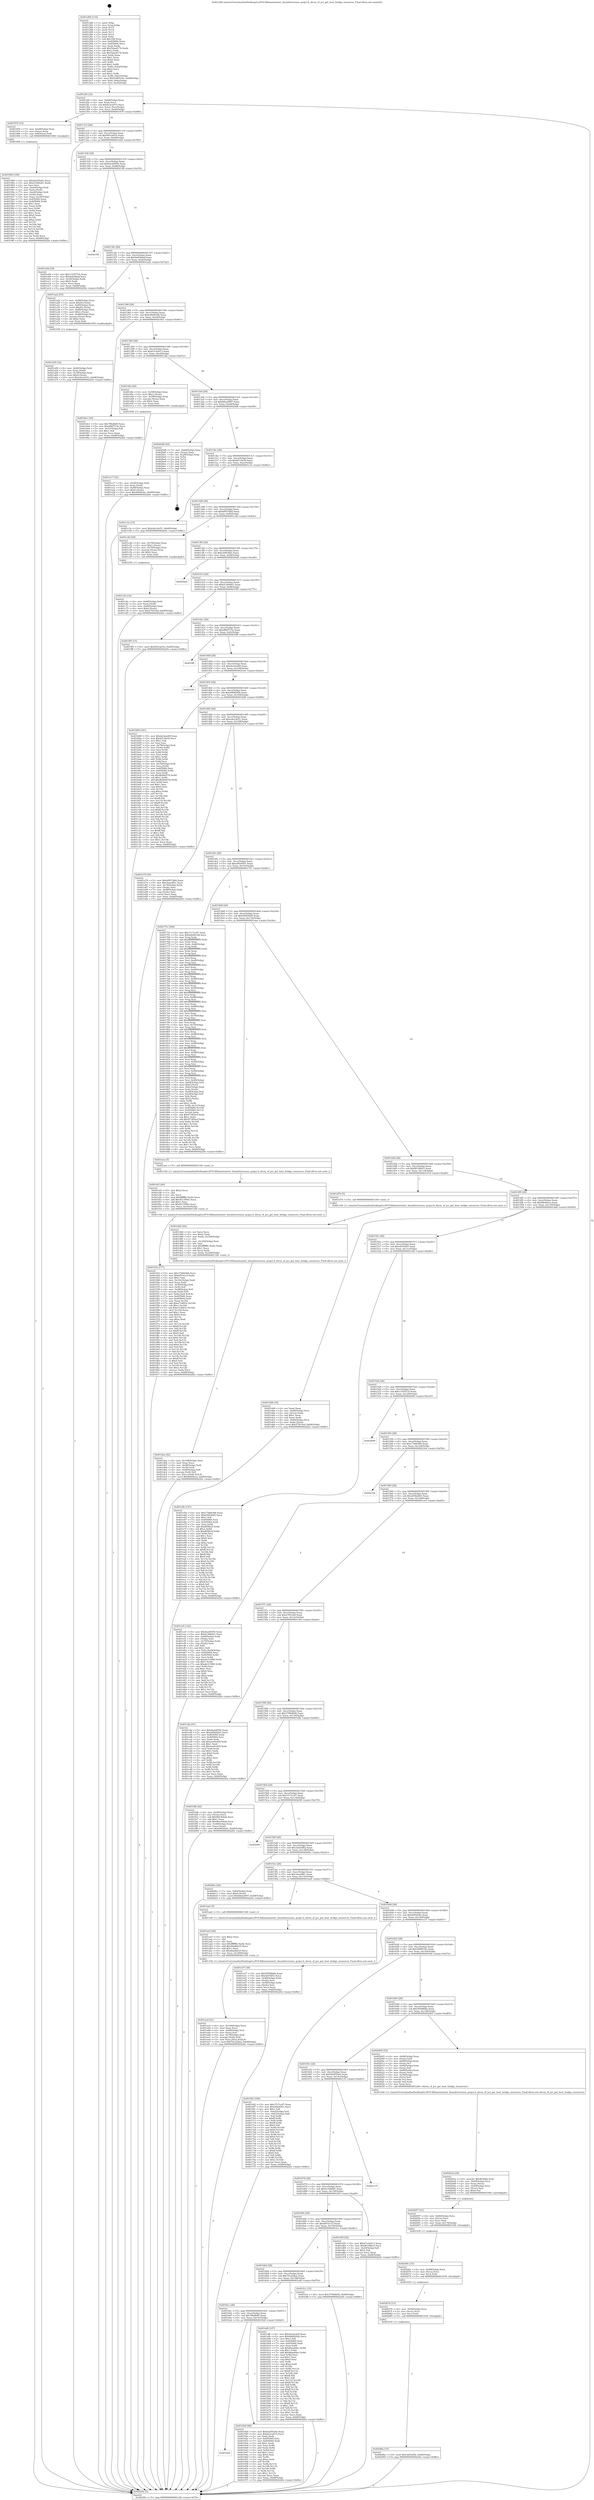 digraph "0x401280" {
  label = "0x401280 (/mnt/c/Users/mathe/Desktop/tcc/POCII/binaries/extr_linuxdriversxen..pcipci.h_devm_of_pci_get_host_bridge_resources_Final-ollvm.out::main(0))"
  labelloc = "t"
  node[shape=record]

  Entry [label="",width=0.3,height=0.3,shape=circle,fillcolor=black,style=filled]
  "0x4012f4" [label="{
     0x4012f4 [32]\l
     | [instrs]\l
     &nbsp;&nbsp;0x4012f4 \<+6\>: mov -0xb8(%rbp),%eax\l
     &nbsp;&nbsp;0x4012fa \<+2\>: mov %eax,%ecx\l
     &nbsp;&nbsp;0x4012fc \<+6\>: sub $0x8c2ca915,%ecx\l
     &nbsp;&nbsp;0x401302 \<+6\>: mov %eax,-0xcc(%rbp)\l
     &nbsp;&nbsp;0x401308 \<+6\>: mov %ecx,-0xd0(%rbp)\l
     &nbsp;&nbsp;0x40130e \<+6\>: je 0000000000401976 \<main+0x6f6\>\l
  }"]
  "0x401976" [label="{
     0x401976 [19]\l
     | [instrs]\l
     &nbsp;&nbsp;0x401976 \<+7\>: mov -0xa8(%rbp),%rax\l
     &nbsp;&nbsp;0x40197d \<+3\>: mov (%rax),%rax\l
     &nbsp;&nbsp;0x401980 \<+4\>: mov 0x8(%rax),%rdi\l
     &nbsp;&nbsp;0x401984 \<+5\>: call 0000000000401060 \<atoi@plt\>\l
     | [calls]\l
     &nbsp;&nbsp;0x401060 \{1\} (unknown)\l
  }"]
  "0x401314" [label="{
     0x401314 [28]\l
     | [instrs]\l
     &nbsp;&nbsp;0x401314 \<+5\>: jmp 0000000000401319 \<main+0x99\>\l
     &nbsp;&nbsp;0x401319 \<+6\>: mov -0xcc(%rbp),%eax\l
     &nbsp;&nbsp;0x40131f \<+5\>: sub $0x903ca61b,%eax\l
     &nbsp;&nbsp;0x401324 \<+6\>: mov %eax,-0xd4(%rbp)\l
     &nbsp;&nbsp;0x40132a \<+6\>: je 0000000000401a04 \<main+0x784\>\l
  }"]
  Exit [label="",width=0.3,height=0.3,shape=circle,fillcolor=black,style=filled,peripheries=2]
  "0x401a04" [label="{
     0x401a04 [30]\l
     | [instrs]\l
     &nbsp;&nbsp;0x401a04 \<+5\>: mov $0x110557c0,%eax\l
     &nbsp;&nbsp;0x401a09 \<+5\>: mov $0x9e836daf,%ecx\l
     &nbsp;&nbsp;0x401a0e \<+3\>: mov -0x30(%rbp),%edx\l
     &nbsp;&nbsp;0x401a11 \<+3\>: cmp $0x0,%edx\l
     &nbsp;&nbsp;0x401a14 \<+3\>: cmove %ecx,%eax\l
     &nbsp;&nbsp;0x401a17 \<+6\>: mov %eax,-0xb8(%rbp)\l
     &nbsp;&nbsp;0x401a1d \<+5\>: jmp 000000000040220e \<main+0xf8e\>\l
  }"]
  "0x401330" [label="{
     0x401330 [28]\l
     | [instrs]\l
     &nbsp;&nbsp;0x401330 \<+5\>: jmp 0000000000401335 \<main+0xb5\>\l
     &nbsp;&nbsp;0x401335 \<+6\>: mov -0xcc(%rbp),%eax\l
     &nbsp;&nbsp;0x40133b \<+5\>: sub $0x9acb8550,%eax\l
     &nbsp;&nbsp;0x401340 \<+6\>: mov %eax,-0xd8(%rbp)\l
     &nbsp;&nbsp;0x401346 \<+6\>: je 0000000000402198 \<main+0xf18\>\l
  }"]
  "0x40208a" [label="{
     0x40208a [15]\l
     | [instrs]\l
     &nbsp;&nbsp;0x40208a \<+10\>: movl $0x3a63ef92,-0xb8(%rbp)\l
     &nbsp;&nbsp;0x402094 \<+5\>: jmp 000000000040220e \<main+0xf8e\>\l
  }"]
  "0x402198" [label="{
     0x402198\l
  }", style=dashed]
  "0x40134c" [label="{
     0x40134c [28]\l
     | [instrs]\l
     &nbsp;&nbsp;0x40134c \<+5\>: jmp 0000000000401351 \<main+0xd1\>\l
     &nbsp;&nbsp;0x401351 \<+6\>: mov -0xcc(%rbp),%eax\l
     &nbsp;&nbsp;0x401357 \<+5\>: sub $0x9e836daf,%eax\l
     &nbsp;&nbsp;0x40135c \<+6\>: mov %eax,-0xdc(%rbp)\l
     &nbsp;&nbsp;0x401362 \<+6\>: je 0000000000401a22 \<main+0x7a2\>\l
  }"]
  "0x40207b" [label="{
     0x40207b [15]\l
     | [instrs]\l
     &nbsp;&nbsp;0x40207b \<+4\>: mov -0x50(%rbp),%rcx\l
     &nbsp;&nbsp;0x40207f \<+3\>: mov (%rcx),%rcx\l
     &nbsp;&nbsp;0x402082 \<+3\>: mov %rcx,%rdi\l
     &nbsp;&nbsp;0x402085 \<+5\>: call 0000000000401030 \<free@plt\>\l
     | [calls]\l
     &nbsp;&nbsp;0x401030 \{1\} (unknown)\l
  }"]
  "0x401a22" [label="{
     0x401a22 [55]\l
     | [instrs]\l
     &nbsp;&nbsp;0x401a22 \<+7\>: mov -0x98(%rbp),%rax\l
     &nbsp;&nbsp;0x401a29 \<+3\>: movb $0x64,(%rax)\l
     &nbsp;&nbsp;0x401a2c \<+7\>: mov -0x90(%rbp),%rax\l
     &nbsp;&nbsp;0x401a33 \<+3\>: movb $0x64,(%rax)\l
     &nbsp;&nbsp;0x401a36 \<+7\>: mov -0x88(%rbp),%rax\l
     &nbsp;&nbsp;0x401a3d \<+6\>: movl $0x1,(%rax)\l
     &nbsp;&nbsp;0x401a43 \<+7\>: mov -0x88(%rbp),%rax\l
     &nbsp;&nbsp;0x401a4a \<+3\>: movslq (%rax),%rax\l
     &nbsp;&nbsp;0x401a4d \<+4\>: shl $0x2,%rax\l
     &nbsp;&nbsp;0x401a51 \<+3\>: mov %rax,%rdi\l
     &nbsp;&nbsp;0x401a54 \<+5\>: call 0000000000401050 \<malloc@plt\>\l
     | [calls]\l
     &nbsp;&nbsp;0x401050 \{1\} (unknown)\l
  }"]
  "0x401368" [label="{
     0x401368 [28]\l
     | [instrs]\l
     &nbsp;&nbsp;0x401368 \<+5\>: jmp 000000000040136d \<main+0xed\>\l
     &nbsp;&nbsp;0x40136d \<+6\>: mov -0xcc(%rbp),%eax\l
     &nbsp;&nbsp;0x401373 \<+5\>: sub $0xb46d81d8,%eax\l
     &nbsp;&nbsp;0x401378 \<+6\>: mov %eax,-0xe0(%rbp)\l
     &nbsp;&nbsp;0x40137e \<+6\>: je 00000000004018e1 \<main+0x661\>\l
  }"]
  "0x40206c" [label="{
     0x40206c [15]\l
     | [instrs]\l
     &nbsp;&nbsp;0x40206c \<+4\>: mov -0x68(%rbp),%rcx\l
     &nbsp;&nbsp;0x402070 \<+3\>: mov (%rcx),%rcx\l
     &nbsp;&nbsp;0x402073 \<+3\>: mov %rcx,%rdi\l
     &nbsp;&nbsp;0x402076 \<+5\>: call 0000000000401030 \<free@plt\>\l
     | [calls]\l
     &nbsp;&nbsp;0x401030 \{1\} (unknown)\l
  }"]
  "0x4018e1" [label="{
     0x4018e1 [30]\l
     | [instrs]\l
     &nbsp;&nbsp;0x4018e1 \<+5\>: mov $0x7ffedb85,%eax\l
     &nbsp;&nbsp;0x4018e6 \<+5\>: mov $0xd86f715e,%ecx\l
     &nbsp;&nbsp;0x4018eb \<+3\>: mov -0x31(%rbp),%dl\l
     &nbsp;&nbsp;0x4018ee \<+3\>: test $0x1,%dl\l
     &nbsp;&nbsp;0x4018f1 \<+3\>: cmovne %ecx,%eax\l
     &nbsp;&nbsp;0x4018f4 \<+6\>: mov %eax,-0xb8(%rbp)\l
     &nbsp;&nbsp;0x4018fa \<+5\>: jmp 000000000040220e \<main+0xf8e\>\l
  }"]
  "0x401384" [label="{
     0x401384 [28]\l
     | [instrs]\l
     &nbsp;&nbsp;0x401384 \<+5\>: jmp 0000000000401389 \<main+0x109\>\l
     &nbsp;&nbsp;0x401389 \<+6\>: mov -0xcc(%rbp),%eax\l
     &nbsp;&nbsp;0x40138f \<+5\>: sub $0xb7e3eb13,%eax\l
     &nbsp;&nbsp;0x401394 \<+6\>: mov %eax,-0xe4(%rbp)\l
     &nbsp;&nbsp;0x40139a \<+6\>: je 0000000000401dfa \<main+0xb7a\>\l
  }"]
  "0x402057" [label="{
     0x402057 [21]\l
     | [instrs]\l
     &nbsp;&nbsp;0x402057 \<+4\>: mov -0x80(%rbp),%rcx\l
     &nbsp;&nbsp;0x40205b \<+3\>: mov (%rcx),%rcx\l
     &nbsp;&nbsp;0x40205e \<+3\>: mov %rcx,%rdi\l
     &nbsp;&nbsp;0x402061 \<+6\>: mov %eax,-0x170(%rbp)\l
     &nbsp;&nbsp;0x402067 \<+5\>: call 0000000000401030 \<free@plt\>\l
     | [calls]\l
     &nbsp;&nbsp;0x401030 \{1\} (unknown)\l
  }"]
  "0x401dfa" [label="{
     0x401dfa [29]\l
     | [instrs]\l
     &nbsp;&nbsp;0x401dfa \<+4\>: mov -0x58(%rbp),%rax\l
     &nbsp;&nbsp;0x401dfe \<+6\>: movl $0x1,(%rax)\l
     &nbsp;&nbsp;0x401e04 \<+4\>: mov -0x58(%rbp),%rax\l
     &nbsp;&nbsp;0x401e08 \<+3\>: movslq (%rax),%rax\l
     &nbsp;&nbsp;0x401e0b \<+4\>: shl $0x2,%rax\l
     &nbsp;&nbsp;0x401e0f \<+3\>: mov %rax,%rdi\l
     &nbsp;&nbsp;0x401e12 \<+5\>: call 0000000000401050 \<malloc@plt\>\l
     | [calls]\l
     &nbsp;&nbsp;0x401050 \{1\} (unknown)\l
  }"]
  "0x4013a0" [label="{
     0x4013a0 [28]\l
     | [instrs]\l
     &nbsp;&nbsp;0x4013a0 \<+5\>: jmp 00000000004013a5 \<main+0x125\>\l
     &nbsp;&nbsp;0x4013a5 \<+6\>: mov -0xcc(%rbp),%eax\l
     &nbsp;&nbsp;0x4013ab \<+5\>: sub $0xb8ae2997,%eax\l
     &nbsp;&nbsp;0x4013b0 \<+6\>: mov %eax,-0xe8(%rbp)\l
     &nbsp;&nbsp;0x4013b6 \<+6\>: je 00000000004020d8 \<main+0xe58\>\l
  }"]
  "0x40203a" [label="{
     0x40203a [29]\l
     | [instrs]\l
     &nbsp;&nbsp;0x40203a \<+10\>: movabs $0x4030b6,%rdi\l
     &nbsp;&nbsp;0x402044 \<+4\>: mov -0x40(%rbp),%rcx\l
     &nbsp;&nbsp;0x402048 \<+2\>: mov %eax,(%rcx)\l
     &nbsp;&nbsp;0x40204a \<+4\>: mov -0x40(%rbp),%rcx\l
     &nbsp;&nbsp;0x40204e \<+2\>: mov (%rcx),%esi\l
     &nbsp;&nbsp;0x402050 \<+2\>: mov $0x0,%al\l
     &nbsp;&nbsp;0x402052 \<+5\>: call 0000000000401040 \<printf@plt\>\l
     | [calls]\l
     &nbsp;&nbsp;0x401040 \{1\} (unknown)\l
  }"]
  "0x4020d8" [label="{
     0x4020d8 [24]\l
     | [instrs]\l
     &nbsp;&nbsp;0x4020d8 \<+7\>: mov -0xb0(%rbp),%rax\l
     &nbsp;&nbsp;0x4020df \<+2\>: mov (%rax),%eax\l
     &nbsp;&nbsp;0x4020e1 \<+4\>: lea -0x28(%rbp),%rsp\l
     &nbsp;&nbsp;0x4020e5 \<+1\>: pop %rbx\l
     &nbsp;&nbsp;0x4020e6 \<+2\>: pop %r12\l
     &nbsp;&nbsp;0x4020e8 \<+2\>: pop %r13\l
     &nbsp;&nbsp;0x4020ea \<+2\>: pop %r14\l
     &nbsp;&nbsp;0x4020ec \<+2\>: pop %r15\l
     &nbsp;&nbsp;0x4020ee \<+1\>: pop %rbp\l
     &nbsp;&nbsp;0x4020ef \<+1\>: ret\l
  }"]
  "0x4013bc" [label="{
     0x4013bc [28]\l
     | [instrs]\l
     &nbsp;&nbsp;0x4013bc \<+5\>: jmp 00000000004013c1 \<main+0x141\>\l
     &nbsp;&nbsp;0x4013c1 \<+6\>: mov -0xcc(%rbp),%eax\l
     &nbsp;&nbsp;0x4013c7 \<+5\>: sub $0xbf139cfd,%eax\l
     &nbsp;&nbsp;0x4013cc \<+6\>: mov %eax,-0xec(%rbp)\l
     &nbsp;&nbsp;0x4013d2 \<+6\>: je 0000000000401c3e \<main+0x9be\>\l
  }"]
  "0x401f1b" [label="{
     0x401f1b [177]\l
     | [instrs]\l
     &nbsp;&nbsp;0x401f1b \<+5\>: mov $0x17b84366,%ecx\l
     &nbsp;&nbsp;0x401f20 \<+5\>: mov $0x6f51b11f,%edx\l
     &nbsp;&nbsp;0x401f25 \<+3\>: mov $0x1,%sil\l
     &nbsp;&nbsp;0x401f28 \<+6\>: mov -0x16c(%rbp),%edi\l
     &nbsp;&nbsp;0x401f2e \<+3\>: imul %eax,%edi\l
     &nbsp;&nbsp;0x401f31 \<+4\>: mov -0x50(%rbp),%r8\l
     &nbsp;&nbsp;0x401f35 \<+3\>: mov (%r8),%r8\l
     &nbsp;&nbsp;0x401f38 \<+4\>: mov -0x48(%rbp),%r9\l
     &nbsp;&nbsp;0x401f3c \<+3\>: movslq (%r9),%r9\l
     &nbsp;&nbsp;0x401f3f \<+4\>: mov %edi,(%r8,%r9,4)\l
     &nbsp;&nbsp;0x401f43 \<+7\>: mov 0x405060,%eax\l
     &nbsp;&nbsp;0x401f4a \<+7\>: mov 0x405064,%edi\l
     &nbsp;&nbsp;0x401f51 \<+3\>: mov %eax,%r10d\l
     &nbsp;&nbsp;0x401f54 \<+7\>: add $0xe7c46f3c,%r10d\l
     &nbsp;&nbsp;0x401f5b \<+4\>: sub $0x1,%r10d\l
     &nbsp;&nbsp;0x401f5f \<+7\>: sub $0xe7c46f3c,%r10d\l
     &nbsp;&nbsp;0x401f66 \<+4\>: imul %r10d,%eax\l
     &nbsp;&nbsp;0x401f6a \<+3\>: and $0x1,%eax\l
     &nbsp;&nbsp;0x401f6d \<+3\>: cmp $0x0,%eax\l
     &nbsp;&nbsp;0x401f70 \<+4\>: sete %r11b\l
     &nbsp;&nbsp;0x401f74 \<+3\>: cmp $0xa,%edi\l
     &nbsp;&nbsp;0x401f77 \<+3\>: setl %bl\l
     &nbsp;&nbsp;0x401f7a \<+3\>: mov %r11b,%r14b\l
     &nbsp;&nbsp;0x401f7d \<+4\>: xor $0xff,%r14b\l
     &nbsp;&nbsp;0x401f81 \<+3\>: mov %bl,%r15b\l
     &nbsp;&nbsp;0x401f84 \<+4\>: xor $0xff,%r15b\l
     &nbsp;&nbsp;0x401f88 \<+4\>: xor $0x0,%sil\l
     &nbsp;&nbsp;0x401f8c \<+3\>: mov %r14b,%r12b\l
     &nbsp;&nbsp;0x401f8f \<+4\>: and $0x0,%r12b\l
     &nbsp;&nbsp;0x401f93 \<+3\>: and %sil,%r11b\l
     &nbsp;&nbsp;0x401f96 \<+3\>: mov %r15b,%r13b\l
     &nbsp;&nbsp;0x401f99 \<+4\>: and $0x0,%r13b\l
     &nbsp;&nbsp;0x401f9d \<+3\>: and %sil,%bl\l
     &nbsp;&nbsp;0x401fa0 \<+3\>: or %r11b,%r12b\l
     &nbsp;&nbsp;0x401fa3 \<+3\>: or %bl,%r13b\l
     &nbsp;&nbsp;0x401fa6 \<+3\>: xor %r13b,%r12b\l
     &nbsp;&nbsp;0x401fa9 \<+3\>: or %r15b,%r14b\l
     &nbsp;&nbsp;0x401fac \<+4\>: xor $0xff,%r14b\l
     &nbsp;&nbsp;0x401fb0 \<+4\>: or $0x0,%sil\l
     &nbsp;&nbsp;0x401fb4 \<+3\>: and %sil,%r14b\l
     &nbsp;&nbsp;0x401fb7 \<+3\>: or %r14b,%r12b\l
     &nbsp;&nbsp;0x401fba \<+4\>: test $0x1,%r12b\l
     &nbsp;&nbsp;0x401fbe \<+3\>: cmovne %edx,%ecx\l
     &nbsp;&nbsp;0x401fc1 \<+6\>: mov %ecx,-0xb8(%rbp)\l
     &nbsp;&nbsp;0x401fc7 \<+5\>: jmp 000000000040220e \<main+0xf8e\>\l
  }"]
  "0x401c3e" [label="{
     0x401c3e [15]\l
     | [instrs]\l
     &nbsp;&nbsp;0x401c3e \<+10\>: movl $0xe4a1de51,-0xb8(%rbp)\l
     &nbsp;&nbsp;0x401c48 \<+5\>: jmp 000000000040220e \<main+0xf8e\>\l
  }"]
  "0x4013d8" [label="{
     0x4013d8 [28]\l
     | [instrs]\l
     &nbsp;&nbsp;0x4013d8 \<+5\>: jmp 00000000004013dd \<main+0x15d\>\l
     &nbsp;&nbsp;0x4013dd \<+6\>: mov -0xcc(%rbp),%eax\l
     &nbsp;&nbsp;0x4013e3 \<+5\>: sub $0xbf957d64,%eax\l
     &nbsp;&nbsp;0x4013e8 \<+6\>: mov %eax,-0xf0(%rbp)\l
     &nbsp;&nbsp;0x4013ee \<+6\>: je 0000000000401c4d \<main+0x9cd\>\l
  }"]
  "0x401ef3" [label="{
     0x401ef3 [40]\l
     | [instrs]\l
     &nbsp;&nbsp;0x401ef3 \<+5\>: mov $0x2,%ecx\l
     &nbsp;&nbsp;0x401ef8 \<+1\>: cltd\l
     &nbsp;&nbsp;0x401ef9 \<+2\>: idiv %ecx\l
     &nbsp;&nbsp;0x401efb \<+6\>: imul $0xfffffffe,%edx,%ecx\l
     &nbsp;&nbsp;0x401f01 \<+6\>: add $0xf413584c,%ecx\l
     &nbsp;&nbsp;0x401f07 \<+3\>: add $0x1,%ecx\l
     &nbsp;&nbsp;0x401f0a \<+6\>: sub $0xf413584c,%ecx\l
     &nbsp;&nbsp;0x401f10 \<+6\>: mov %ecx,-0x16c(%rbp)\l
     &nbsp;&nbsp;0x401f16 \<+5\>: call 0000000000401160 \<next_i\>\l
     | [calls]\l
     &nbsp;&nbsp;0x401160 \{1\} (/mnt/c/Users/mathe/Desktop/tcc/POCII/binaries/extr_linuxdriversxen..pcipci.h_devm_of_pci_get_host_bridge_resources_Final-ollvm.out::next_i)\l
  }"]
  "0x401c4d" [label="{
     0x401c4d [29]\l
     | [instrs]\l
     &nbsp;&nbsp;0x401c4d \<+4\>: mov -0x70(%rbp),%rax\l
     &nbsp;&nbsp;0x401c51 \<+6\>: movl $0x1,(%rax)\l
     &nbsp;&nbsp;0x401c57 \<+4\>: mov -0x70(%rbp),%rax\l
     &nbsp;&nbsp;0x401c5b \<+3\>: movslq (%rax),%rax\l
     &nbsp;&nbsp;0x401c5e \<+4\>: shl $0x2,%rax\l
     &nbsp;&nbsp;0x401c62 \<+3\>: mov %rax,%rdi\l
     &nbsp;&nbsp;0x401c65 \<+5\>: call 0000000000401050 \<malloc@plt\>\l
     | [calls]\l
     &nbsp;&nbsp;0x401050 \{1\} (unknown)\l
  }"]
  "0x4013f4" [label="{
     0x4013f4 [28]\l
     | [instrs]\l
     &nbsp;&nbsp;0x4013f4 \<+5\>: jmp 00000000004013f9 \<main+0x179\>\l
     &nbsp;&nbsp;0x4013f9 \<+6\>: mov -0xcc(%rbp),%eax\l
     &nbsp;&nbsp;0x4013ff \<+5\>: sub $0xcdd036dc,%eax\l
     &nbsp;&nbsp;0x401404 \<+6\>: mov %eax,-0xf4(%rbp)\l
     &nbsp;&nbsp;0x40140a \<+6\>: je 00000000004020a8 \<main+0xe28\>\l
  }"]
  "0x401e17" [label="{
     0x401e17 [32]\l
     | [instrs]\l
     &nbsp;&nbsp;0x401e17 \<+4\>: mov -0x50(%rbp),%rdi\l
     &nbsp;&nbsp;0x401e1b \<+3\>: mov %rax,(%rdi)\l
     &nbsp;&nbsp;0x401e1e \<+4\>: mov -0x48(%rbp),%rax\l
     &nbsp;&nbsp;0x401e22 \<+6\>: movl $0x0,(%rax)\l
     &nbsp;&nbsp;0x401e28 \<+10\>: movl $0x4fd5dc6c,-0xb8(%rbp)\l
     &nbsp;&nbsp;0x401e32 \<+5\>: jmp 000000000040220e \<main+0xf8e\>\l
  }"]
  "0x4020a8" [label="{
     0x4020a8\l
  }", style=dashed]
  "0x401410" [label="{
     0x401410 [28]\l
     | [instrs]\l
     &nbsp;&nbsp;0x401410 \<+5\>: jmp 0000000000401415 \<main+0x195\>\l
     &nbsp;&nbsp;0x401415 \<+6\>: mov -0xcc(%rbp),%eax\l
     &nbsp;&nbsp;0x40141b \<+5\>: sub $0xd1269e61,%eax\l
     &nbsp;&nbsp;0x401420 \<+6\>: mov %eax,-0xf8(%rbp)\l
     &nbsp;&nbsp;0x401426 \<+6\>: je 00000000004019f5 \<main+0x775\>\l
  }"]
  "0x401dae" [label="{
     0x401dae [42]\l
     | [instrs]\l
     &nbsp;&nbsp;0x401dae \<+6\>: mov -0x168(%rbp),%ecx\l
     &nbsp;&nbsp;0x401db4 \<+3\>: imul %eax,%ecx\l
     &nbsp;&nbsp;0x401db7 \<+4\>: mov -0x68(%rbp),%rdi\l
     &nbsp;&nbsp;0x401dbb \<+3\>: mov (%rdi),%rdi\l
     &nbsp;&nbsp;0x401dbe \<+4\>: mov -0x60(%rbp),%r8\l
     &nbsp;&nbsp;0x401dc2 \<+3\>: movslq (%r8),%r8\l
     &nbsp;&nbsp;0x401dc5 \<+4\>: mov %ecx,(%rdi,%r8,4)\l
     &nbsp;&nbsp;0x401dc9 \<+10\>: movl $0xf6644eca,-0xb8(%rbp)\l
     &nbsp;&nbsp;0x401dd3 \<+5\>: jmp 000000000040220e \<main+0xf8e\>\l
  }"]
  "0x4019f5" [label="{
     0x4019f5 [15]\l
     | [instrs]\l
     &nbsp;&nbsp;0x4019f5 \<+10\>: movl $0x903ca61b,-0xb8(%rbp)\l
     &nbsp;&nbsp;0x4019ff \<+5\>: jmp 000000000040220e \<main+0xf8e\>\l
  }"]
  "0x40142c" [label="{
     0x40142c [28]\l
     | [instrs]\l
     &nbsp;&nbsp;0x40142c \<+5\>: jmp 0000000000401431 \<main+0x1b1\>\l
     &nbsp;&nbsp;0x401431 \<+6\>: mov -0xcc(%rbp),%eax\l
     &nbsp;&nbsp;0x401437 \<+5\>: sub $0xd86f715e,%eax\l
     &nbsp;&nbsp;0x40143c \<+6\>: mov %eax,-0xfc(%rbp)\l
     &nbsp;&nbsp;0x401442 \<+6\>: je 00000000004018ff \<main+0x67f\>\l
  }"]
  "0x401d82" [label="{
     0x401d82 [44]\l
     | [instrs]\l
     &nbsp;&nbsp;0x401d82 \<+2\>: xor %ecx,%ecx\l
     &nbsp;&nbsp;0x401d84 \<+5\>: mov $0x2,%edx\l
     &nbsp;&nbsp;0x401d89 \<+6\>: mov %edx,-0x164(%rbp)\l
     &nbsp;&nbsp;0x401d8f \<+1\>: cltd\l
     &nbsp;&nbsp;0x401d90 \<+6\>: mov -0x164(%rbp),%esi\l
     &nbsp;&nbsp;0x401d96 \<+2\>: idiv %esi\l
     &nbsp;&nbsp;0x401d98 \<+6\>: imul $0xfffffffe,%edx,%edx\l
     &nbsp;&nbsp;0x401d9e \<+3\>: sub $0x1,%ecx\l
     &nbsp;&nbsp;0x401da1 \<+2\>: sub %ecx,%edx\l
     &nbsp;&nbsp;0x401da3 \<+6\>: mov %edx,-0x168(%rbp)\l
     &nbsp;&nbsp;0x401da9 \<+5\>: call 0000000000401160 \<next_i\>\l
     | [calls]\l
     &nbsp;&nbsp;0x401160 \{1\} (/mnt/c/Users/mathe/Desktop/tcc/POCII/binaries/extr_linuxdriversxen..pcipci.h_devm_of_pci_get_host_bridge_resources_Final-ollvm.out::next_i)\l
  }"]
  "0x4018ff" [label="{
     0x4018ff\l
  }", style=dashed]
  "0x401448" [label="{
     0x401448 [28]\l
     | [instrs]\l
     &nbsp;&nbsp;0x401448 \<+5\>: jmp 000000000040144d \<main+0x1cd\>\l
     &nbsp;&nbsp;0x40144d \<+6\>: mov -0xcc(%rbp),%eax\l
     &nbsp;&nbsp;0x401453 \<+5\>: sub $0xda3eee69,%eax\l
     &nbsp;&nbsp;0x401458 \<+6\>: mov %eax,-0x100(%rbp)\l
     &nbsp;&nbsp;0x40145e \<+6\>: je 000000000040216e \<main+0xeee\>\l
  }"]
  "0x401c6a" [label="{
     0x401c6a [32]\l
     | [instrs]\l
     &nbsp;&nbsp;0x401c6a \<+4\>: mov -0x68(%rbp),%rdi\l
     &nbsp;&nbsp;0x401c6e \<+3\>: mov %rax,(%rdi)\l
     &nbsp;&nbsp;0x401c71 \<+4\>: mov -0x60(%rbp),%rax\l
     &nbsp;&nbsp;0x401c75 \<+6\>: movl $0x0,(%rax)\l
     &nbsp;&nbsp;0x401c7b \<+10\>: movl $0x27f414ef,-0xb8(%rbp)\l
     &nbsp;&nbsp;0x401c85 \<+5\>: jmp 000000000040220e \<main+0xf8e\>\l
  }"]
  "0x40216e" [label="{
     0x40216e\l
  }", style=dashed]
  "0x401464" [label="{
     0x401464 [28]\l
     | [instrs]\l
     &nbsp;&nbsp;0x401464 \<+5\>: jmp 0000000000401469 \<main+0x1e9\>\l
     &nbsp;&nbsp;0x401469 \<+6\>: mov -0xcc(%rbp),%eax\l
     &nbsp;&nbsp;0x40146f \<+5\>: sub $0xdd68292b,%eax\l
     &nbsp;&nbsp;0x401474 \<+6\>: mov %eax,-0x104(%rbp)\l
     &nbsp;&nbsp;0x40147a \<+6\>: je 0000000000401b89 \<main+0x909\>\l
  }"]
  "0x401acd" [label="{
     0x401acd [41]\l
     | [instrs]\l
     &nbsp;&nbsp;0x401acd \<+6\>: mov -0x160(%rbp),%ecx\l
     &nbsp;&nbsp;0x401ad3 \<+3\>: imul %eax,%ecx\l
     &nbsp;&nbsp;0x401ad6 \<+4\>: mov -0x80(%rbp),%rsi\l
     &nbsp;&nbsp;0x401ada \<+3\>: mov (%rsi),%rsi\l
     &nbsp;&nbsp;0x401add \<+4\>: mov -0x78(%rbp),%rdi\l
     &nbsp;&nbsp;0x401ae1 \<+3\>: movslq (%rdi),%rdi\l
     &nbsp;&nbsp;0x401ae4 \<+3\>: mov %ecx,(%rsi,%rdi,4)\l
     &nbsp;&nbsp;0x401ae7 \<+10\>: movl $0x70c228a2,-0xb8(%rbp)\l
     &nbsp;&nbsp;0x401af1 \<+5\>: jmp 000000000040220e \<main+0xf8e\>\l
  }"]
  "0x401b89" [label="{
     0x401b89 [181]\l
     | [instrs]\l
     &nbsp;&nbsp;0x401b89 \<+5\>: mov $0xda3eee69,%eax\l
     &nbsp;&nbsp;0x401b8e \<+5\>: mov $0xbf139cfd,%ecx\l
     &nbsp;&nbsp;0x401b93 \<+2\>: mov $0x1,%dl\l
     &nbsp;&nbsp;0x401b95 \<+2\>: xor %esi,%esi\l
     &nbsp;&nbsp;0x401b97 \<+4\>: mov -0x78(%rbp),%rdi\l
     &nbsp;&nbsp;0x401b9b \<+3\>: mov (%rdi),%r8d\l
     &nbsp;&nbsp;0x401b9e \<+3\>: mov %esi,%r9d\l
     &nbsp;&nbsp;0x401ba1 \<+3\>: sub %r8d,%r9d\l
     &nbsp;&nbsp;0x401ba4 \<+3\>: mov %esi,%r8d\l
     &nbsp;&nbsp;0x401ba7 \<+4\>: sub $0x1,%r8d\l
     &nbsp;&nbsp;0x401bab \<+3\>: add %r8d,%r9d\l
     &nbsp;&nbsp;0x401bae \<+3\>: sub %r9d,%esi\l
     &nbsp;&nbsp;0x401bb1 \<+4\>: mov -0x78(%rbp),%rdi\l
     &nbsp;&nbsp;0x401bb5 \<+2\>: mov %esi,(%rdi)\l
     &nbsp;&nbsp;0x401bb7 \<+7\>: mov 0x405060,%esi\l
     &nbsp;&nbsp;0x401bbe \<+8\>: mov 0x405064,%r8d\l
     &nbsp;&nbsp;0x401bc6 \<+3\>: mov %esi,%r9d\l
     &nbsp;&nbsp;0x401bc9 \<+7\>: sub $0x8b90d57d,%r9d\l
     &nbsp;&nbsp;0x401bd0 \<+4\>: sub $0x1,%r9d\l
     &nbsp;&nbsp;0x401bd4 \<+7\>: add $0x8b90d57d,%r9d\l
     &nbsp;&nbsp;0x401bdb \<+4\>: imul %r9d,%esi\l
     &nbsp;&nbsp;0x401bdf \<+3\>: and $0x1,%esi\l
     &nbsp;&nbsp;0x401be2 \<+3\>: cmp $0x0,%esi\l
     &nbsp;&nbsp;0x401be5 \<+4\>: sete %r10b\l
     &nbsp;&nbsp;0x401be9 \<+4\>: cmp $0xa,%r8d\l
     &nbsp;&nbsp;0x401bed \<+4\>: setl %r11b\l
     &nbsp;&nbsp;0x401bf1 \<+3\>: mov %r10b,%bl\l
     &nbsp;&nbsp;0x401bf4 \<+3\>: xor $0xff,%bl\l
     &nbsp;&nbsp;0x401bf7 \<+3\>: mov %r11b,%r14b\l
     &nbsp;&nbsp;0x401bfa \<+4\>: xor $0xff,%r14b\l
     &nbsp;&nbsp;0x401bfe \<+3\>: xor $0x1,%dl\l
     &nbsp;&nbsp;0x401c01 \<+3\>: mov %bl,%r15b\l
     &nbsp;&nbsp;0x401c04 \<+4\>: and $0xff,%r15b\l
     &nbsp;&nbsp;0x401c08 \<+3\>: and %dl,%r10b\l
     &nbsp;&nbsp;0x401c0b \<+3\>: mov %r14b,%r12b\l
     &nbsp;&nbsp;0x401c0e \<+4\>: and $0xff,%r12b\l
     &nbsp;&nbsp;0x401c12 \<+3\>: and %dl,%r11b\l
     &nbsp;&nbsp;0x401c15 \<+3\>: or %r10b,%r15b\l
     &nbsp;&nbsp;0x401c18 \<+3\>: or %r11b,%r12b\l
     &nbsp;&nbsp;0x401c1b \<+3\>: xor %r12b,%r15b\l
     &nbsp;&nbsp;0x401c1e \<+3\>: or %r14b,%bl\l
     &nbsp;&nbsp;0x401c21 \<+3\>: xor $0xff,%bl\l
     &nbsp;&nbsp;0x401c24 \<+3\>: or $0x1,%dl\l
     &nbsp;&nbsp;0x401c27 \<+2\>: and %dl,%bl\l
     &nbsp;&nbsp;0x401c29 \<+3\>: or %bl,%r15b\l
     &nbsp;&nbsp;0x401c2c \<+4\>: test $0x1,%r15b\l
     &nbsp;&nbsp;0x401c30 \<+3\>: cmovne %ecx,%eax\l
     &nbsp;&nbsp;0x401c33 \<+6\>: mov %eax,-0xb8(%rbp)\l
     &nbsp;&nbsp;0x401c39 \<+5\>: jmp 000000000040220e \<main+0xf8e\>\l
  }"]
  "0x401480" [label="{
     0x401480 [28]\l
     | [instrs]\l
     &nbsp;&nbsp;0x401480 \<+5\>: jmp 0000000000401485 \<main+0x205\>\l
     &nbsp;&nbsp;0x401485 \<+6\>: mov -0xcc(%rbp),%eax\l
     &nbsp;&nbsp;0x40148b \<+5\>: sub $0xe4a1de51,%eax\l
     &nbsp;&nbsp;0x401490 \<+6\>: mov %eax,-0x108(%rbp)\l
     &nbsp;&nbsp;0x401496 \<+6\>: je 0000000000401a79 \<main+0x7f9\>\l
  }"]
  "0x401aa5" [label="{
     0x401aa5 [40]\l
     | [instrs]\l
     &nbsp;&nbsp;0x401aa5 \<+5\>: mov $0x2,%ecx\l
     &nbsp;&nbsp;0x401aaa \<+1\>: cltd\l
     &nbsp;&nbsp;0x401aab \<+2\>: idiv %ecx\l
     &nbsp;&nbsp;0x401aad \<+6\>: imul $0xfffffffe,%edx,%ecx\l
     &nbsp;&nbsp;0x401ab3 \<+6\>: add $0xd6adbb35,%ecx\l
     &nbsp;&nbsp;0x401ab9 \<+3\>: add $0x1,%ecx\l
     &nbsp;&nbsp;0x401abc \<+6\>: sub $0xd6adbb35,%ecx\l
     &nbsp;&nbsp;0x401ac2 \<+6\>: mov %ecx,-0x160(%rbp)\l
     &nbsp;&nbsp;0x401ac8 \<+5\>: call 0000000000401160 \<next_i\>\l
     | [calls]\l
     &nbsp;&nbsp;0x401160 \{1\} (/mnt/c/Users/mathe/Desktop/tcc/POCII/binaries/extr_linuxdriversxen..pcipci.h_devm_of_pci_get_host_bridge_resources_Final-ollvm.out::next_i)\l
  }"]
  "0x401a79" [label="{
     0x401a79 [39]\l
     | [instrs]\l
     &nbsp;&nbsp;0x401a79 \<+5\>: mov $0xbf957d64,%eax\l
     &nbsp;&nbsp;0x401a7e \<+5\>: mov $0x3eae4fb1,%ecx\l
     &nbsp;&nbsp;0x401a83 \<+4\>: mov -0x78(%rbp),%rdx\l
     &nbsp;&nbsp;0x401a87 \<+2\>: mov (%rdx),%esi\l
     &nbsp;&nbsp;0x401a89 \<+7\>: mov -0x88(%rbp),%rdx\l
     &nbsp;&nbsp;0x401a90 \<+2\>: cmp (%rdx),%esi\l
     &nbsp;&nbsp;0x401a92 \<+3\>: cmovl %ecx,%eax\l
     &nbsp;&nbsp;0x401a95 \<+6\>: mov %eax,-0xb8(%rbp)\l
     &nbsp;&nbsp;0x401a9b \<+5\>: jmp 000000000040220e \<main+0xf8e\>\l
  }"]
  "0x40149c" [label="{
     0x40149c [28]\l
     | [instrs]\l
     &nbsp;&nbsp;0x40149c \<+5\>: jmp 00000000004014a1 \<main+0x221\>\l
     &nbsp;&nbsp;0x4014a1 \<+6\>: mov -0xcc(%rbp),%eax\l
     &nbsp;&nbsp;0x4014a7 \<+5\>: sub $0xef9a9501,%eax\l
     &nbsp;&nbsp;0x4014ac \<+6\>: mov %eax,-0x10c(%rbp)\l
     &nbsp;&nbsp;0x4014b2 \<+6\>: je 000000000040175c \<main+0x4dc\>\l
  }"]
  "0x401a59" [label="{
     0x401a59 [32]\l
     | [instrs]\l
     &nbsp;&nbsp;0x401a59 \<+4\>: mov -0x80(%rbp),%rdi\l
     &nbsp;&nbsp;0x401a5d \<+3\>: mov %rax,(%rdi)\l
     &nbsp;&nbsp;0x401a60 \<+4\>: mov -0x78(%rbp),%rax\l
     &nbsp;&nbsp;0x401a64 \<+6\>: movl $0x0,(%rax)\l
     &nbsp;&nbsp;0x401a6a \<+10\>: movl $0xe4a1de51,-0xb8(%rbp)\l
     &nbsp;&nbsp;0x401a74 \<+5\>: jmp 000000000040220e \<main+0xf8e\>\l
  }"]
  "0x40175c" [label="{
     0x40175c [389]\l
     | [instrs]\l
     &nbsp;&nbsp;0x40175c \<+5\>: mov $0x37c7cc07,%eax\l
     &nbsp;&nbsp;0x401761 \<+5\>: mov $0xb46d81d8,%ecx\l
     &nbsp;&nbsp;0x401766 \<+3\>: mov %rsp,%rdx\l
     &nbsp;&nbsp;0x401769 \<+4\>: add $0xfffffffffffffff0,%rdx\l
     &nbsp;&nbsp;0x40176d \<+3\>: mov %rdx,%rsp\l
     &nbsp;&nbsp;0x401770 \<+7\>: mov %rdx,-0xb0(%rbp)\l
     &nbsp;&nbsp;0x401777 \<+3\>: mov %rsp,%rdx\l
     &nbsp;&nbsp;0x40177a \<+4\>: add $0xfffffffffffffff0,%rdx\l
     &nbsp;&nbsp;0x40177e \<+3\>: mov %rdx,%rsp\l
     &nbsp;&nbsp;0x401781 \<+3\>: mov %rsp,%rsi\l
     &nbsp;&nbsp;0x401784 \<+4\>: add $0xfffffffffffffff0,%rsi\l
     &nbsp;&nbsp;0x401788 \<+3\>: mov %rsi,%rsp\l
     &nbsp;&nbsp;0x40178b \<+7\>: mov %rsi,-0xa8(%rbp)\l
     &nbsp;&nbsp;0x401792 \<+3\>: mov %rsp,%rsi\l
     &nbsp;&nbsp;0x401795 \<+4\>: add $0xfffffffffffffff0,%rsi\l
     &nbsp;&nbsp;0x401799 \<+3\>: mov %rsi,%rsp\l
     &nbsp;&nbsp;0x40179c \<+7\>: mov %rsi,-0xa0(%rbp)\l
     &nbsp;&nbsp;0x4017a3 \<+3\>: mov %rsp,%rsi\l
     &nbsp;&nbsp;0x4017a6 \<+4\>: add $0xfffffffffffffff0,%rsi\l
     &nbsp;&nbsp;0x4017aa \<+3\>: mov %rsi,%rsp\l
     &nbsp;&nbsp;0x4017ad \<+7\>: mov %rsi,-0x98(%rbp)\l
     &nbsp;&nbsp;0x4017b4 \<+3\>: mov %rsp,%rsi\l
     &nbsp;&nbsp;0x4017b7 \<+4\>: add $0xfffffffffffffff0,%rsi\l
     &nbsp;&nbsp;0x4017bb \<+3\>: mov %rsi,%rsp\l
     &nbsp;&nbsp;0x4017be \<+7\>: mov %rsi,-0x90(%rbp)\l
     &nbsp;&nbsp;0x4017c5 \<+3\>: mov %rsp,%rsi\l
     &nbsp;&nbsp;0x4017c8 \<+4\>: add $0xfffffffffffffff0,%rsi\l
     &nbsp;&nbsp;0x4017cc \<+3\>: mov %rsi,%rsp\l
     &nbsp;&nbsp;0x4017cf \<+7\>: mov %rsi,-0x88(%rbp)\l
     &nbsp;&nbsp;0x4017d6 \<+3\>: mov %rsp,%rsi\l
     &nbsp;&nbsp;0x4017d9 \<+4\>: add $0xfffffffffffffff0,%rsi\l
     &nbsp;&nbsp;0x4017dd \<+3\>: mov %rsi,%rsp\l
     &nbsp;&nbsp;0x4017e0 \<+4\>: mov %rsi,-0x80(%rbp)\l
     &nbsp;&nbsp;0x4017e4 \<+3\>: mov %rsp,%rsi\l
     &nbsp;&nbsp;0x4017e7 \<+4\>: add $0xfffffffffffffff0,%rsi\l
     &nbsp;&nbsp;0x4017eb \<+3\>: mov %rsi,%rsp\l
     &nbsp;&nbsp;0x4017ee \<+4\>: mov %rsi,-0x78(%rbp)\l
     &nbsp;&nbsp;0x4017f2 \<+3\>: mov %rsp,%rsi\l
     &nbsp;&nbsp;0x4017f5 \<+4\>: add $0xfffffffffffffff0,%rsi\l
     &nbsp;&nbsp;0x4017f9 \<+3\>: mov %rsi,%rsp\l
     &nbsp;&nbsp;0x4017fc \<+4\>: mov %rsi,-0x70(%rbp)\l
     &nbsp;&nbsp;0x401800 \<+3\>: mov %rsp,%rsi\l
     &nbsp;&nbsp;0x401803 \<+4\>: add $0xfffffffffffffff0,%rsi\l
     &nbsp;&nbsp;0x401807 \<+3\>: mov %rsi,%rsp\l
     &nbsp;&nbsp;0x40180a \<+4\>: mov %rsi,-0x68(%rbp)\l
     &nbsp;&nbsp;0x40180e \<+3\>: mov %rsp,%rsi\l
     &nbsp;&nbsp;0x401811 \<+4\>: add $0xfffffffffffffff0,%rsi\l
     &nbsp;&nbsp;0x401815 \<+3\>: mov %rsi,%rsp\l
     &nbsp;&nbsp;0x401818 \<+4\>: mov %rsi,-0x60(%rbp)\l
     &nbsp;&nbsp;0x40181c \<+3\>: mov %rsp,%rsi\l
     &nbsp;&nbsp;0x40181f \<+4\>: add $0xfffffffffffffff0,%rsi\l
     &nbsp;&nbsp;0x401823 \<+3\>: mov %rsi,%rsp\l
     &nbsp;&nbsp;0x401826 \<+4\>: mov %rsi,-0x58(%rbp)\l
     &nbsp;&nbsp;0x40182a \<+3\>: mov %rsp,%rsi\l
     &nbsp;&nbsp;0x40182d \<+4\>: add $0xfffffffffffffff0,%rsi\l
     &nbsp;&nbsp;0x401831 \<+3\>: mov %rsi,%rsp\l
     &nbsp;&nbsp;0x401834 \<+4\>: mov %rsi,-0x50(%rbp)\l
     &nbsp;&nbsp;0x401838 \<+3\>: mov %rsp,%rsi\l
     &nbsp;&nbsp;0x40183b \<+4\>: add $0xfffffffffffffff0,%rsi\l
     &nbsp;&nbsp;0x40183f \<+3\>: mov %rsi,%rsp\l
     &nbsp;&nbsp;0x401842 \<+4\>: mov %rsi,-0x48(%rbp)\l
     &nbsp;&nbsp;0x401846 \<+3\>: mov %rsp,%rsi\l
     &nbsp;&nbsp;0x401849 \<+4\>: add $0xfffffffffffffff0,%rsi\l
     &nbsp;&nbsp;0x40184d \<+3\>: mov %rsi,%rsp\l
     &nbsp;&nbsp;0x401850 \<+4\>: mov %rsi,-0x40(%rbp)\l
     &nbsp;&nbsp;0x401854 \<+7\>: mov -0xb0(%rbp),%rsi\l
     &nbsp;&nbsp;0x40185b \<+6\>: movl $0x0,(%rsi)\l
     &nbsp;&nbsp;0x401861 \<+6\>: mov -0xbc(%rbp),%edi\l
     &nbsp;&nbsp;0x401867 \<+2\>: mov %edi,(%rdx)\l
     &nbsp;&nbsp;0x401869 \<+7\>: mov -0xa8(%rbp),%rsi\l
     &nbsp;&nbsp;0x401870 \<+7\>: mov -0xc8(%rbp),%r8\l
     &nbsp;&nbsp;0x401877 \<+3\>: mov %r8,(%rsi)\l
     &nbsp;&nbsp;0x40187a \<+3\>: cmpl $0x2,(%rdx)\l
     &nbsp;&nbsp;0x40187d \<+4\>: setne %r9b\l
     &nbsp;&nbsp;0x401881 \<+4\>: and $0x1,%r9b\l
     &nbsp;&nbsp;0x401885 \<+4\>: mov %r9b,-0x31(%rbp)\l
     &nbsp;&nbsp;0x401889 \<+8\>: mov 0x405060,%r10d\l
     &nbsp;&nbsp;0x401891 \<+8\>: mov 0x405064,%r11d\l
     &nbsp;&nbsp;0x401899 \<+3\>: mov %r10d,%ebx\l
     &nbsp;&nbsp;0x40189c \<+6\>: sub $0x97385acf,%ebx\l
     &nbsp;&nbsp;0x4018a2 \<+3\>: sub $0x1,%ebx\l
     &nbsp;&nbsp;0x4018a5 \<+6\>: add $0x97385acf,%ebx\l
     &nbsp;&nbsp;0x4018ab \<+4\>: imul %ebx,%r10d\l
     &nbsp;&nbsp;0x4018af \<+4\>: and $0x1,%r10d\l
     &nbsp;&nbsp;0x4018b3 \<+4\>: cmp $0x0,%r10d\l
     &nbsp;&nbsp;0x4018b7 \<+4\>: sete %r9b\l
     &nbsp;&nbsp;0x4018bb \<+4\>: cmp $0xa,%r11d\l
     &nbsp;&nbsp;0x4018bf \<+4\>: setl %r14b\l
     &nbsp;&nbsp;0x4018c3 \<+3\>: mov %r9b,%r15b\l
     &nbsp;&nbsp;0x4018c6 \<+3\>: and %r14b,%r15b\l
     &nbsp;&nbsp;0x4018c9 \<+3\>: xor %r14b,%r9b\l
     &nbsp;&nbsp;0x4018cc \<+3\>: or %r9b,%r15b\l
     &nbsp;&nbsp;0x4018cf \<+4\>: test $0x1,%r15b\l
     &nbsp;&nbsp;0x4018d3 \<+3\>: cmovne %ecx,%eax\l
     &nbsp;&nbsp;0x4018d6 \<+6\>: mov %eax,-0xb8(%rbp)\l
     &nbsp;&nbsp;0x4018dc \<+5\>: jmp 000000000040220e \<main+0xf8e\>\l
  }"]
  "0x4014b8" [label="{
     0x4014b8 [28]\l
     | [instrs]\l
     &nbsp;&nbsp;0x4014b8 \<+5\>: jmp 00000000004014bd \<main+0x23d\>\l
     &nbsp;&nbsp;0x4014bd \<+6\>: mov -0xcc(%rbp),%eax\l
     &nbsp;&nbsp;0x4014c3 \<+5\>: sub $0xf30656d5,%eax\l
     &nbsp;&nbsp;0x4014c8 \<+6\>: mov %eax,-0x110(%rbp)\l
     &nbsp;&nbsp;0x4014ce \<+6\>: je 0000000000401eee \<main+0xc6e\>\l
  }"]
  "0x401989" [label="{
     0x401989 [108]\l
     | [instrs]\l
     &nbsp;&nbsp;0x401989 \<+5\>: mov $0x62d55a9e,%ecx\l
     &nbsp;&nbsp;0x40198e \<+5\>: mov $0xd1269e61,%edx\l
     &nbsp;&nbsp;0x401993 \<+2\>: xor %esi,%esi\l
     &nbsp;&nbsp;0x401995 \<+7\>: mov -0xa0(%rbp),%rdi\l
     &nbsp;&nbsp;0x40199c \<+2\>: mov %eax,(%rdi)\l
     &nbsp;&nbsp;0x40199e \<+7\>: mov -0xa0(%rbp),%rdi\l
     &nbsp;&nbsp;0x4019a5 \<+2\>: mov (%rdi),%eax\l
     &nbsp;&nbsp;0x4019a7 \<+3\>: mov %eax,-0x30(%rbp)\l
     &nbsp;&nbsp;0x4019aa \<+7\>: mov 0x405060,%eax\l
     &nbsp;&nbsp;0x4019b1 \<+8\>: mov 0x405064,%r8d\l
     &nbsp;&nbsp;0x4019b9 \<+3\>: sub $0x1,%esi\l
     &nbsp;&nbsp;0x4019bc \<+3\>: mov %eax,%r9d\l
     &nbsp;&nbsp;0x4019bf \<+3\>: add %esi,%r9d\l
     &nbsp;&nbsp;0x4019c2 \<+4\>: imul %r9d,%eax\l
     &nbsp;&nbsp;0x4019c6 \<+3\>: and $0x1,%eax\l
     &nbsp;&nbsp;0x4019c9 \<+3\>: cmp $0x0,%eax\l
     &nbsp;&nbsp;0x4019cc \<+4\>: sete %r10b\l
     &nbsp;&nbsp;0x4019d0 \<+4\>: cmp $0xa,%r8d\l
     &nbsp;&nbsp;0x4019d4 \<+4\>: setl %r11b\l
     &nbsp;&nbsp;0x4019d8 \<+3\>: mov %r10b,%bl\l
     &nbsp;&nbsp;0x4019db \<+3\>: and %r11b,%bl\l
     &nbsp;&nbsp;0x4019de \<+3\>: xor %r11b,%r10b\l
     &nbsp;&nbsp;0x4019e1 \<+3\>: or %r10b,%bl\l
     &nbsp;&nbsp;0x4019e4 \<+3\>: test $0x1,%bl\l
     &nbsp;&nbsp;0x4019e7 \<+3\>: cmovne %edx,%ecx\l
     &nbsp;&nbsp;0x4019ea \<+6\>: mov %ecx,-0xb8(%rbp)\l
     &nbsp;&nbsp;0x4019f0 \<+5\>: jmp 000000000040220e \<main+0xf8e\>\l
  }"]
  "0x401eee" [label="{
     0x401eee [5]\l
     | [instrs]\l
     &nbsp;&nbsp;0x401eee \<+5\>: call 0000000000401160 \<next_i\>\l
     | [calls]\l
     &nbsp;&nbsp;0x401160 \{1\} (/mnt/c/Users/mathe/Desktop/tcc/POCII/binaries/extr_linuxdriversxen..pcipci.h_devm_of_pci_get_host_bridge_resources_Final-ollvm.out::next_i)\l
  }"]
  "0x4014d4" [label="{
     0x4014d4 [28]\l
     | [instrs]\l
     &nbsp;&nbsp;0x4014d4 \<+5\>: jmp 00000000004014d9 \<main+0x259\>\l
     &nbsp;&nbsp;0x4014d9 \<+6\>: mov -0xcc(%rbp),%eax\l
     &nbsp;&nbsp;0x4014df \<+5\>: sub $0xf6199bc5,%eax\l
     &nbsp;&nbsp;0x4014e4 \<+6\>: mov %eax,-0x114(%rbp)\l
     &nbsp;&nbsp;0x4014ea \<+6\>: je 0000000000401d7d \<main+0xafd\>\l
  }"]
  "0x4016e8" [label="{
     0x4016e8\l
  }", style=dashed]
  "0x401d7d" [label="{
     0x401d7d [5]\l
     | [instrs]\l
     &nbsp;&nbsp;0x401d7d \<+5\>: call 0000000000401160 \<next_i\>\l
     | [calls]\l
     &nbsp;&nbsp;0x401160 \{1\} (/mnt/c/Users/mathe/Desktop/tcc/POCII/binaries/extr_linuxdriversxen..pcipci.h_devm_of_pci_get_host_bridge_resources_Final-ollvm.out::next_i)\l
  }"]
  "0x4014f0" [label="{
     0x4014f0 [28]\l
     | [instrs]\l
     &nbsp;&nbsp;0x4014f0 \<+5\>: jmp 00000000004014f5 \<main+0x275\>\l
     &nbsp;&nbsp;0x4014f5 \<+6\>: mov -0xcc(%rbp),%eax\l
     &nbsp;&nbsp;0x4014fb \<+5\>: sub $0xf6644eca,%eax\l
     &nbsp;&nbsp;0x401500 \<+6\>: mov %eax,-0x118(%rbp)\l
     &nbsp;&nbsp;0x401506 \<+6\>: je 0000000000401dd8 \<main+0xb58\>\l
  }"]
  "0x401920" [label="{
     0x401920 [86]\l
     | [instrs]\l
     &nbsp;&nbsp;0x401920 \<+5\>: mov $0x62d55a9e,%eax\l
     &nbsp;&nbsp;0x401925 \<+5\>: mov $0x8c2ca915,%ecx\l
     &nbsp;&nbsp;0x40192a \<+2\>: xor %edx,%edx\l
     &nbsp;&nbsp;0x40192c \<+7\>: mov 0x405060,%esi\l
     &nbsp;&nbsp;0x401933 \<+7\>: mov 0x405064,%edi\l
     &nbsp;&nbsp;0x40193a \<+3\>: sub $0x1,%edx\l
     &nbsp;&nbsp;0x40193d \<+3\>: mov %esi,%r8d\l
     &nbsp;&nbsp;0x401940 \<+3\>: add %edx,%r8d\l
     &nbsp;&nbsp;0x401943 \<+4\>: imul %r8d,%esi\l
     &nbsp;&nbsp;0x401947 \<+3\>: and $0x1,%esi\l
     &nbsp;&nbsp;0x40194a \<+3\>: cmp $0x0,%esi\l
     &nbsp;&nbsp;0x40194d \<+4\>: sete %r9b\l
     &nbsp;&nbsp;0x401951 \<+3\>: cmp $0xa,%edi\l
     &nbsp;&nbsp;0x401954 \<+4\>: setl %r10b\l
     &nbsp;&nbsp;0x401958 \<+3\>: mov %r9b,%r11b\l
     &nbsp;&nbsp;0x40195b \<+3\>: and %r10b,%r11b\l
     &nbsp;&nbsp;0x40195e \<+3\>: xor %r10b,%r9b\l
     &nbsp;&nbsp;0x401961 \<+3\>: or %r9b,%r11b\l
     &nbsp;&nbsp;0x401964 \<+4\>: test $0x1,%r11b\l
     &nbsp;&nbsp;0x401968 \<+3\>: cmovne %ecx,%eax\l
     &nbsp;&nbsp;0x40196b \<+6\>: mov %eax,-0xb8(%rbp)\l
     &nbsp;&nbsp;0x401971 \<+5\>: jmp 000000000040220e \<main+0xf8e\>\l
  }"]
  "0x401dd8" [label="{
     0x401dd8 [34]\l
     | [instrs]\l
     &nbsp;&nbsp;0x401dd8 \<+2\>: xor %eax,%eax\l
     &nbsp;&nbsp;0x401dda \<+4\>: mov -0x60(%rbp),%rcx\l
     &nbsp;&nbsp;0x401dde \<+2\>: mov (%rcx),%edx\l
     &nbsp;&nbsp;0x401de0 \<+3\>: sub $0x1,%eax\l
     &nbsp;&nbsp;0x401de3 \<+2\>: sub %eax,%edx\l
     &nbsp;&nbsp;0x401de5 \<+4\>: mov -0x60(%rbp),%rcx\l
     &nbsp;&nbsp;0x401de9 \<+2\>: mov %edx,(%rcx)\l
     &nbsp;&nbsp;0x401deb \<+10\>: movl $0x27f414ef,-0xb8(%rbp)\l
     &nbsp;&nbsp;0x401df5 \<+5\>: jmp 000000000040220e \<main+0xf8e\>\l
  }"]
  "0x40150c" [label="{
     0x40150c [28]\l
     | [instrs]\l
     &nbsp;&nbsp;0x40150c \<+5\>: jmp 0000000000401511 \<main+0x291\>\l
     &nbsp;&nbsp;0x401511 \<+6\>: mov -0xcc(%rbp),%eax\l
     &nbsp;&nbsp;0x401517 \<+5\>: sub $0xd035453,%eax\l
     &nbsp;&nbsp;0x40151c \<+6\>: mov %eax,-0x11c(%rbp)\l
     &nbsp;&nbsp;0x401522 \<+6\>: je 0000000000401e5b \<main+0xbdb\>\l
  }"]
  "0x4016cc" [label="{
     0x4016cc [28]\l
     | [instrs]\l
     &nbsp;&nbsp;0x4016cc \<+5\>: jmp 00000000004016d1 \<main+0x451\>\l
     &nbsp;&nbsp;0x4016d1 \<+6\>: mov -0xcc(%rbp),%eax\l
     &nbsp;&nbsp;0x4016d7 \<+5\>: sub $0x7ffedb85,%eax\l
     &nbsp;&nbsp;0x4016dc \<+6\>: mov %eax,-0x15c(%rbp)\l
     &nbsp;&nbsp;0x4016e2 \<+6\>: je 0000000000401920 \<main+0x6a0\>\l
  }"]
  "0x401e5b" [label="{
     0x401e5b [147]\l
     | [instrs]\l
     &nbsp;&nbsp;0x401e5b \<+5\>: mov $0x17b84366,%eax\l
     &nbsp;&nbsp;0x401e60 \<+5\>: mov $0xf30656d5,%ecx\l
     &nbsp;&nbsp;0x401e65 \<+2\>: mov $0x1,%dl\l
     &nbsp;&nbsp;0x401e67 \<+7\>: mov 0x405060,%esi\l
     &nbsp;&nbsp;0x401e6e \<+7\>: mov 0x405064,%edi\l
     &nbsp;&nbsp;0x401e75 \<+3\>: mov %esi,%r8d\l
     &nbsp;&nbsp;0x401e78 \<+7\>: add $0x8f5fbc8,%r8d\l
     &nbsp;&nbsp;0x401e7f \<+4\>: sub $0x1,%r8d\l
     &nbsp;&nbsp;0x401e83 \<+7\>: sub $0x8f5fbc8,%r8d\l
     &nbsp;&nbsp;0x401e8a \<+4\>: imul %r8d,%esi\l
     &nbsp;&nbsp;0x401e8e \<+3\>: and $0x1,%esi\l
     &nbsp;&nbsp;0x401e91 \<+3\>: cmp $0x0,%esi\l
     &nbsp;&nbsp;0x401e94 \<+4\>: sete %r9b\l
     &nbsp;&nbsp;0x401e98 \<+3\>: cmp $0xa,%edi\l
     &nbsp;&nbsp;0x401e9b \<+4\>: setl %r10b\l
     &nbsp;&nbsp;0x401e9f \<+3\>: mov %r9b,%r11b\l
     &nbsp;&nbsp;0x401ea2 \<+4\>: xor $0xff,%r11b\l
     &nbsp;&nbsp;0x401ea6 \<+3\>: mov %r10b,%bl\l
     &nbsp;&nbsp;0x401ea9 \<+3\>: xor $0xff,%bl\l
     &nbsp;&nbsp;0x401eac \<+3\>: xor $0x0,%dl\l
     &nbsp;&nbsp;0x401eaf \<+3\>: mov %r11b,%r14b\l
     &nbsp;&nbsp;0x401eb2 \<+4\>: and $0x0,%r14b\l
     &nbsp;&nbsp;0x401eb6 \<+3\>: and %dl,%r9b\l
     &nbsp;&nbsp;0x401eb9 \<+3\>: mov %bl,%r15b\l
     &nbsp;&nbsp;0x401ebc \<+4\>: and $0x0,%r15b\l
     &nbsp;&nbsp;0x401ec0 \<+3\>: and %dl,%r10b\l
     &nbsp;&nbsp;0x401ec3 \<+3\>: or %r9b,%r14b\l
     &nbsp;&nbsp;0x401ec6 \<+3\>: or %r10b,%r15b\l
     &nbsp;&nbsp;0x401ec9 \<+3\>: xor %r15b,%r14b\l
     &nbsp;&nbsp;0x401ecc \<+3\>: or %bl,%r11b\l
     &nbsp;&nbsp;0x401ecf \<+4\>: xor $0xff,%r11b\l
     &nbsp;&nbsp;0x401ed3 \<+3\>: or $0x0,%dl\l
     &nbsp;&nbsp;0x401ed6 \<+3\>: and %dl,%r11b\l
     &nbsp;&nbsp;0x401ed9 \<+3\>: or %r11b,%r14b\l
     &nbsp;&nbsp;0x401edc \<+4\>: test $0x1,%r14b\l
     &nbsp;&nbsp;0x401ee0 \<+3\>: cmovne %ecx,%eax\l
     &nbsp;&nbsp;0x401ee3 \<+6\>: mov %eax,-0xb8(%rbp)\l
     &nbsp;&nbsp;0x401ee9 \<+5\>: jmp 000000000040220e \<main+0xf8e\>\l
  }"]
  "0x401528" [label="{
     0x401528 [28]\l
     | [instrs]\l
     &nbsp;&nbsp;0x401528 \<+5\>: jmp 000000000040152d \<main+0x2ad\>\l
     &nbsp;&nbsp;0x40152d \<+6\>: mov -0xcc(%rbp),%eax\l
     &nbsp;&nbsp;0x401533 \<+5\>: sub $0x110557c0,%eax\l
     &nbsp;&nbsp;0x401538 \<+6\>: mov %eax,-0x120(%rbp)\l
     &nbsp;&nbsp;0x40153e \<+6\>: je 0000000000402099 \<main+0xe19\>\l
  }"]
  "0x401af6" [label="{
     0x401af6 [147]\l
     | [instrs]\l
     &nbsp;&nbsp;0x401af6 \<+5\>: mov $0xda3eee69,%eax\l
     &nbsp;&nbsp;0x401afb \<+5\>: mov $0xdd68292b,%ecx\l
     &nbsp;&nbsp;0x401b00 \<+2\>: mov $0x1,%dl\l
     &nbsp;&nbsp;0x401b02 \<+7\>: mov 0x405060,%esi\l
     &nbsp;&nbsp;0x401b09 \<+7\>: mov 0x405064,%edi\l
     &nbsp;&nbsp;0x401b10 \<+3\>: mov %esi,%r8d\l
     &nbsp;&nbsp;0x401b13 \<+7\>: sub $0xb6aa84ec,%r8d\l
     &nbsp;&nbsp;0x401b1a \<+4\>: sub $0x1,%r8d\l
     &nbsp;&nbsp;0x401b1e \<+7\>: add $0xb6aa84ec,%r8d\l
     &nbsp;&nbsp;0x401b25 \<+4\>: imul %r8d,%esi\l
     &nbsp;&nbsp;0x401b29 \<+3\>: and $0x1,%esi\l
     &nbsp;&nbsp;0x401b2c \<+3\>: cmp $0x0,%esi\l
     &nbsp;&nbsp;0x401b2f \<+4\>: sete %r9b\l
     &nbsp;&nbsp;0x401b33 \<+3\>: cmp $0xa,%edi\l
     &nbsp;&nbsp;0x401b36 \<+4\>: setl %r10b\l
     &nbsp;&nbsp;0x401b3a \<+3\>: mov %r9b,%r11b\l
     &nbsp;&nbsp;0x401b3d \<+4\>: xor $0xff,%r11b\l
     &nbsp;&nbsp;0x401b41 \<+3\>: mov %r10b,%bl\l
     &nbsp;&nbsp;0x401b44 \<+3\>: xor $0xff,%bl\l
     &nbsp;&nbsp;0x401b47 \<+3\>: xor $0x1,%dl\l
     &nbsp;&nbsp;0x401b4a \<+3\>: mov %r11b,%r14b\l
     &nbsp;&nbsp;0x401b4d \<+4\>: and $0xff,%r14b\l
     &nbsp;&nbsp;0x401b51 \<+3\>: and %dl,%r9b\l
     &nbsp;&nbsp;0x401b54 \<+3\>: mov %bl,%r15b\l
     &nbsp;&nbsp;0x401b57 \<+4\>: and $0xff,%r15b\l
     &nbsp;&nbsp;0x401b5b \<+3\>: and %dl,%r10b\l
     &nbsp;&nbsp;0x401b5e \<+3\>: or %r9b,%r14b\l
     &nbsp;&nbsp;0x401b61 \<+3\>: or %r10b,%r15b\l
     &nbsp;&nbsp;0x401b64 \<+3\>: xor %r15b,%r14b\l
     &nbsp;&nbsp;0x401b67 \<+3\>: or %bl,%r11b\l
     &nbsp;&nbsp;0x401b6a \<+4\>: xor $0xff,%r11b\l
     &nbsp;&nbsp;0x401b6e \<+3\>: or $0x1,%dl\l
     &nbsp;&nbsp;0x401b71 \<+3\>: and %dl,%r11b\l
     &nbsp;&nbsp;0x401b74 \<+3\>: or %r11b,%r14b\l
     &nbsp;&nbsp;0x401b77 \<+4\>: test $0x1,%r14b\l
     &nbsp;&nbsp;0x401b7b \<+3\>: cmovne %ecx,%eax\l
     &nbsp;&nbsp;0x401b7e \<+6\>: mov %eax,-0xb8(%rbp)\l
     &nbsp;&nbsp;0x401b84 \<+5\>: jmp 000000000040220e \<main+0xf8e\>\l
  }"]
  "0x402099" [label="{
     0x402099\l
  }", style=dashed]
  "0x401544" [label="{
     0x401544 [28]\l
     | [instrs]\l
     &nbsp;&nbsp;0x401544 \<+5\>: jmp 0000000000401549 \<main+0x2c9\>\l
     &nbsp;&nbsp;0x401549 \<+6\>: mov -0xcc(%rbp),%eax\l
     &nbsp;&nbsp;0x40154f \<+5\>: sub $0x17b84366,%eax\l
     &nbsp;&nbsp;0x401554 \<+6\>: mov %eax,-0x124(%rbp)\l
     &nbsp;&nbsp;0x40155a \<+6\>: je 00000000004021bd \<main+0xf3d\>\l
  }"]
  "0x4016b0" [label="{
     0x4016b0 [28]\l
     | [instrs]\l
     &nbsp;&nbsp;0x4016b0 \<+5\>: jmp 00000000004016b5 \<main+0x435\>\l
     &nbsp;&nbsp;0x4016b5 \<+6\>: mov -0xcc(%rbp),%eax\l
     &nbsp;&nbsp;0x4016bb \<+5\>: sub $0x70c228a2,%eax\l
     &nbsp;&nbsp;0x4016c0 \<+6\>: mov %eax,-0x158(%rbp)\l
     &nbsp;&nbsp;0x4016c6 \<+6\>: je 0000000000401af6 \<main+0x876\>\l
  }"]
  "0x4021bd" [label="{
     0x4021bd\l
  }", style=dashed]
  "0x401560" [label="{
     0x401560 [28]\l
     | [instrs]\l
     &nbsp;&nbsp;0x401560 \<+5\>: jmp 0000000000401565 \<main+0x2e5\>\l
     &nbsp;&nbsp;0x401565 \<+6\>: mov -0xcc(%rbp),%eax\l
     &nbsp;&nbsp;0x40156b \<+5\>: sub $0x265bd203,%eax\l
     &nbsp;&nbsp;0x401570 \<+6\>: mov %eax,-0x128(%rbp)\l
     &nbsp;&nbsp;0x401576 \<+6\>: je 0000000000401ce5 \<main+0xa65\>\l
  }"]
  "0x401fcc" [label="{
     0x401fcc [15]\l
     | [instrs]\l
     &nbsp;&nbsp;0x401fcc \<+10\>: movl $0x3798db08,-0xb8(%rbp)\l
     &nbsp;&nbsp;0x401fd6 \<+5\>: jmp 000000000040220e \<main+0xf8e\>\l
  }"]
  "0x401ce5" [label="{
     0x401ce5 [122]\l
     | [instrs]\l
     &nbsp;&nbsp;0x401ce5 \<+5\>: mov $0x9acb8550,%eax\l
     &nbsp;&nbsp;0x401cea \<+5\>: mov $0x6c30b691,%ecx\l
     &nbsp;&nbsp;0x401cef \<+4\>: mov -0x60(%rbp),%rdx\l
     &nbsp;&nbsp;0x401cf3 \<+2\>: mov (%rdx),%esi\l
     &nbsp;&nbsp;0x401cf5 \<+4\>: mov -0x70(%rbp),%rdx\l
     &nbsp;&nbsp;0x401cf9 \<+2\>: cmp (%rdx),%esi\l
     &nbsp;&nbsp;0x401cfb \<+4\>: setl %dil\l
     &nbsp;&nbsp;0x401cff \<+4\>: and $0x1,%dil\l
     &nbsp;&nbsp;0x401d03 \<+4\>: mov %dil,-0x29(%rbp)\l
     &nbsp;&nbsp;0x401d07 \<+7\>: mov 0x405060,%esi\l
     &nbsp;&nbsp;0x401d0e \<+8\>: mov 0x405064,%r8d\l
     &nbsp;&nbsp;0x401d16 \<+3\>: mov %esi,%r9d\l
     &nbsp;&nbsp;0x401d19 \<+7\>: add $0xab315f88,%r9d\l
     &nbsp;&nbsp;0x401d20 \<+4\>: sub $0x1,%r9d\l
     &nbsp;&nbsp;0x401d24 \<+7\>: sub $0xab315f88,%r9d\l
     &nbsp;&nbsp;0x401d2b \<+4\>: imul %r9d,%esi\l
     &nbsp;&nbsp;0x401d2f \<+3\>: and $0x1,%esi\l
     &nbsp;&nbsp;0x401d32 \<+3\>: cmp $0x0,%esi\l
     &nbsp;&nbsp;0x401d35 \<+4\>: sete %dil\l
     &nbsp;&nbsp;0x401d39 \<+4\>: cmp $0xa,%r8d\l
     &nbsp;&nbsp;0x401d3d \<+4\>: setl %r10b\l
     &nbsp;&nbsp;0x401d41 \<+3\>: mov %dil,%r11b\l
     &nbsp;&nbsp;0x401d44 \<+3\>: and %r10b,%r11b\l
     &nbsp;&nbsp;0x401d47 \<+3\>: xor %r10b,%dil\l
     &nbsp;&nbsp;0x401d4a \<+3\>: or %dil,%r11b\l
     &nbsp;&nbsp;0x401d4d \<+4\>: test $0x1,%r11b\l
     &nbsp;&nbsp;0x401d51 \<+3\>: cmovne %ecx,%eax\l
     &nbsp;&nbsp;0x401d54 \<+6\>: mov %eax,-0xb8(%rbp)\l
     &nbsp;&nbsp;0x401d5a \<+5\>: jmp 000000000040220e \<main+0xf8e\>\l
  }"]
  "0x40157c" [label="{
     0x40157c [28]\l
     | [instrs]\l
     &nbsp;&nbsp;0x40157c \<+5\>: jmp 0000000000401581 \<main+0x301\>\l
     &nbsp;&nbsp;0x401581 \<+6\>: mov -0xcc(%rbp),%eax\l
     &nbsp;&nbsp;0x401587 \<+5\>: sub $0x27f414ef,%eax\l
     &nbsp;&nbsp;0x40158c \<+6\>: mov %eax,-0x12c(%rbp)\l
     &nbsp;&nbsp;0x401592 \<+6\>: je 0000000000401c8a \<main+0xa0a\>\l
  }"]
  "0x401694" [label="{
     0x401694 [28]\l
     | [instrs]\l
     &nbsp;&nbsp;0x401694 \<+5\>: jmp 0000000000401699 \<main+0x419\>\l
     &nbsp;&nbsp;0x401699 \<+6\>: mov -0xcc(%rbp),%eax\l
     &nbsp;&nbsp;0x40169f \<+5\>: sub $0x6f51b11f,%eax\l
     &nbsp;&nbsp;0x4016a4 \<+6\>: mov %eax,-0x154(%rbp)\l
     &nbsp;&nbsp;0x4016aa \<+6\>: je 0000000000401fcc \<main+0xd4c\>\l
  }"]
  "0x401c8a" [label="{
     0x401c8a [91]\l
     | [instrs]\l
     &nbsp;&nbsp;0x401c8a \<+5\>: mov $0x9acb8550,%eax\l
     &nbsp;&nbsp;0x401c8f \<+5\>: mov $0x265bd203,%ecx\l
     &nbsp;&nbsp;0x401c94 \<+7\>: mov 0x405060,%edx\l
     &nbsp;&nbsp;0x401c9b \<+7\>: mov 0x405064,%esi\l
     &nbsp;&nbsp;0x401ca2 \<+2\>: mov %edx,%edi\l
     &nbsp;&nbsp;0x401ca4 \<+6\>: add $0xeee6c4d5,%edi\l
     &nbsp;&nbsp;0x401caa \<+3\>: sub $0x1,%edi\l
     &nbsp;&nbsp;0x401cad \<+6\>: sub $0xeee6c4d5,%edi\l
     &nbsp;&nbsp;0x401cb3 \<+3\>: imul %edi,%edx\l
     &nbsp;&nbsp;0x401cb6 \<+3\>: and $0x1,%edx\l
     &nbsp;&nbsp;0x401cb9 \<+3\>: cmp $0x0,%edx\l
     &nbsp;&nbsp;0x401cbc \<+4\>: sete %r8b\l
     &nbsp;&nbsp;0x401cc0 \<+3\>: cmp $0xa,%esi\l
     &nbsp;&nbsp;0x401cc3 \<+4\>: setl %r9b\l
     &nbsp;&nbsp;0x401cc7 \<+3\>: mov %r8b,%r10b\l
     &nbsp;&nbsp;0x401cca \<+3\>: and %r9b,%r10b\l
     &nbsp;&nbsp;0x401ccd \<+3\>: xor %r9b,%r8b\l
     &nbsp;&nbsp;0x401cd0 \<+3\>: or %r8b,%r10b\l
     &nbsp;&nbsp;0x401cd3 \<+4\>: test $0x1,%r10b\l
     &nbsp;&nbsp;0x401cd7 \<+3\>: cmovne %ecx,%eax\l
     &nbsp;&nbsp;0x401cda \<+6\>: mov %eax,-0xb8(%rbp)\l
     &nbsp;&nbsp;0x401ce0 \<+5\>: jmp 000000000040220e \<main+0xf8e\>\l
  }"]
  "0x401598" [label="{
     0x401598 [28]\l
     | [instrs]\l
     &nbsp;&nbsp;0x401598 \<+5\>: jmp 000000000040159d \<main+0x31d\>\l
     &nbsp;&nbsp;0x40159d \<+6\>: mov -0xcc(%rbp),%eax\l
     &nbsp;&nbsp;0x4015a3 \<+5\>: sub $0x3798db08,%eax\l
     &nbsp;&nbsp;0x4015a8 \<+6\>: mov %eax,-0x130(%rbp)\l
     &nbsp;&nbsp;0x4015ae \<+6\>: je 0000000000401fdb \<main+0xd5b\>\l
  }"]
  "0x401d5f" [label="{
     0x401d5f [30]\l
     | [instrs]\l
     &nbsp;&nbsp;0x401d5f \<+5\>: mov $0xb7e3eb13,%eax\l
     &nbsp;&nbsp;0x401d64 \<+5\>: mov $0xf6199bc5,%ecx\l
     &nbsp;&nbsp;0x401d69 \<+3\>: mov -0x29(%rbp),%dl\l
     &nbsp;&nbsp;0x401d6c \<+3\>: test $0x1,%dl\l
     &nbsp;&nbsp;0x401d6f \<+3\>: cmovne %ecx,%eax\l
     &nbsp;&nbsp;0x401d72 \<+6\>: mov %eax,-0xb8(%rbp)\l
     &nbsp;&nbsp;0x401d78 \<+5\>: jmp 000000000040220e \<main+0xf8e\>\l
  }"]
  "0x401fdb" [label="{
     0x401fdb [42]\l
     | [instrs]\l
     &nbsp;&nbsp;0x401fdb \<+4\>: mov -0x48(%rbp),%rax\l
     &nbsp;&nbsp;0x401fdf \<+2\>: mov (%rax),%ecx\l
     &nbsp;&nbsp;0x401fe1 \<+6\>: sub $0x96e3b4ab,%ecx\l
     &nbsp;&nbsp;0x401fe7 \<+3\>: add $0x1,%ecx\l
     &nbsp;&nbsp;0x401fea \<+6\>: add $0x96e3b4ab,%ecx\l
     &nbsp;&nbsp;0x401ff0 \<+4\>: mov -0x48(%rbp),%rax\l
     &nbsp;&nbsp;0x401ff4 \<+2\>: mov %ecx,(%rax)\l
     &nbsp;&nbsp;0x401ff6 \<+10\>: movl $0x4fd5dc6c,-0xb8(%rbp)\l
     &nbsp;&nbsp;0x402000 \<+5\>: jmp 000000000040220e \<main+0xf8e\>\l
  }"]
  "0x4015b4" [label="{
     0x4015b4 [28]\l
     | [instrs]\l
     &nbsp;&nbsp;0x4015b4 \<+5\>: jmp 00000000004015b9 \<main+0x339\>\l
     &nbsp;&nbsp;0x4015b9 \<+6\>: mov -0xcc(%rbp),%eax\l
     &nbsp;&nbsp;0x4015bf \<+5\>: sub $0x37c7cc07,%eax\l
     &nbsp;&nbsp;0x4015c4 \<+6\>: mov %eax,-0x134(%rbp)\l
     &nbsp;&nbsp;0x4015ca \<+6\>: je 00000000004020f0 \<main+0xe70\>\l
  }"]
  "0x401678" [label="{
     0x401678 [28]\l
     | [instrs]\l
     &nbsp;&nbsp;0x401678 \<+5\>: jmp 000000000040167d \<main+0x3fd\>\l
     &nbsp;&nbsp;0x40167d \<+6\>: mov -0xcc(%rbp),%eax\l
     &nbsp;&nbsp;0x401683 \<+5\>: sub $0x6c30b691,%eax\l
     &nbsp;&nbsp;0x401688 \<+6\>: mov %eax,-0x150(%rbp)\l
     &nbsp;&nbsp;0x40168e \<+6\>: je 0000000000401d5f \<main+0xadf\>\l
  }"]
  "0x4020f0" [label="{
     0x4020f0\l
  }", style=dashed]
  "0x4015d0" [label="{
     0x4015d0 [28]\l
     | [instrs]\l
     &nbsp;&nbsp;0x4015d0 \<+5\>: jmp 00000000004015d5 \<main+0x355\>\l
     &nbsp;&nbsp;0x4015d5 \<+6\>: mov -0xcc(%rbp),%eax\l
     &nbsp;&nbsp;0x4015db \<+5\>: sub $0x3a63ef92,%eax\l
     &nbsp;&nbsp;0x4015e0 \<+6\>: mov %eax,-0x138(%rbp)\l
     &nbsp;&nbsp;0x4015e6 \<+6\>: je 00000000004020bc \<main+0xe3c\>\l
  }"]
  "0x402135" [label="{
     0x402135\l
  }", style=dashed]
  "0x4020bc" [label="{
     0x4020bc [28]\l
     | [instrs]\l
     &nbsp;&nbsp;0x4020bc \<+7\>: mov -0xb0(%rbp),%rax\l
     &nbsp;&nbsp;0x4020c3 \<+6\>: movl $0x0,(%rax)\l
     &nbsp;&nbsp;0x4020c9 \<+10\>: movl $0xb8ae2997,-0xb8(%rbp)\l
     &nbsp;&nbsp;0x4020d3 \<+5\>: jmp 000000000040220e \<main+0xf8e\>\l
  }"]
  "0x4015ec" [label="{
     0x4015ec [28]\l
     | [instrs]\l
     &nbsp;&nbsp;0x4015ec \<+5\>: jmp 00000000004015f1 \<main+0x371\>\l
     &nbsp;&nbsp;0x4015f1 \<+6\>: mov -0xcc(%rbp),%eax\l
     &nbsp;&nbsp;0x4015f7 \<+5\>: sub $0x3eae4fb1,%eax\l
     &nbsp;&nbsp;0x4015fc \<+6\>: mov %eax,-0x13c(%rbp)\l
     &nbsp;&nbsp;0x401602 \<+6\>: je 0000000000401aa0 \<main+0x820\>\l
  }"]
  "0x40165c" [label="{
     0x40165c [28]\l
     | [instrs]\l
     &nbsp;&nbsp;0x40165c \<+5\>: jmp 0000000000401661 \<main+0x3e1\>\l
     &nbsp;&nbsp;0x401661 \<+6\>: mov -0xcc(%rbp),%eax\l
     &nbsp;&nbsp;0x401667 \<+5\>: sub $0x62d55a9e,%eax\l
     &nbsp;&nbsp;0x40166c \<+6\>: mov %eax,-0x14c(%rbp)\l
     &nbsp;&nbsp;0x401672 \<+6\>: je 0000000000402135 \<main+0xeb5\>\l
  }"]
  "0x401aa0" [label="{
     0x401aa0 [5]\l
     | [instrs]\l
     &nbsp;&nbsp;0x401aa0 \<+5\>: call 0000000000401160 \<next_i\>\l
     | [calls]\l
     &nbsp;&nbsp;0x401160 \{1\} (/mnt/c/Users/mathe/Desktop/tcc/POCII/binaries/extr_linuxdriversxen..pcipci.h_devm_of_pci_get_host_bridge_resources_Final-ollvm.out::next_i)\l
  }"]
  "0x401608" [label="{
     0x401608 [28]\l
     | [instrs]\l
     &nbsp;&nbsp;0x401608 \<+5\>: jmp 000000000040160d \<main+0x38d\>\l
     &nbsp;&nbsp;0x40160d \<+6\>: mov -0xcc(%rbp),%eax\l
     &nbsp;&nbsp;0x401613 \<+5\>: sub $0x4fd5dc6c,%eax\l
     &nbsp;&nbsp;0x401618 \<+6\>: mov %eax,-0x140(%rbp)\l
     &nbsp;&nbsp;0x40161e \<+6\>: je 0000000000401e37 \<main+0xbb7\>\l
  }"]
  "0x402005" [label="{
     0x402005 [53]\l
     | [instrs]\l
     &nbsp;&nbsp;0x402005 \<+4\>: mov -0x80(%rbp),%rax\l
     &nbsp;&nbsp;0x402009 \<+3\>: mov (%rax),%rdi\l
     &nbsp;&nbsp;0x40200c \<+7\>: mov -0x98(%rbp),%rax\l
     &nbsp;&nbsp;0x402013 \<+2\>: mov (%rax),%cl\l
     &nbsp;&nbsp;0x402015 \<+7\>: mov -0x90(%rbp),%rax\l
     &nbsp;&nbsp;0x40201c \<+2\>: mov (%rax),%dl\l
     &nbsp;&nbsp;0x40201e \<+4\>: mov -0x68(%rbp),%rax\l
     &nbsp;&nbsp;0x402022 \<+3\>: mov (%rax),%rax\l
     &nbsp;&nbsp;0x402025 \<+4\>: mov -0x50(%rbp),%rsi\l
     &nbsp;&nbsp;0x402029 \<+3\>: mov (%rsi),%r8\l
     &nbsp;&nbsp;0x40202c \<+3\>: movzbl %cl,%esi\l
     &nbsp;&nbsp;0x40202f \<+3\>: movzbl %dl,%edx\l
     &nbsp;&nbsp;0x402032 \<+3\>: mov %rax,%rcx\l
     &nbsp;&nbsp;0x402035 \<+5\>: call 0000000000401240 \<devm_of_pci_get_host_bridge_resources\>\l
     | [calls]\l
     &nbsp;&nbsp;0x401240 \{1\} (/mnt/c/Users/mathe/Desktop/tcc/POCII/binaries/extr_linuxdriversxen..pcipci.h_devm_of_pci_get_host_bridge_resources_Final-ollvm.out::devm_of_pci_get_host_bridge_resources)\l
  }"]
  "0x401e37" [label="{
     0x401e37 [36]\l
     | [instrs]\l
     &nbsp;&nbsp;0x401e37 \<+5\>: mov $0x5f50866b,%eax\l
     &nbsp;&nbsp;0x401e3c \<+5\>: mov $0xd035453,%ecx\l
     &nbsp;&nbsp;0x401e41 \<+4\>: mov -0x48(%rbp),%rdx\l
     &nbsp;&nbsp;0x401e45 \<+2\>: mov (%rdx),%esi\l
     &nbsp;&nbsp;0x401e47 \<+4\>: mov -0x58(%rbp),%rdx\l
     &nbsp;&nbsp;0x401e4b \<+2\>: cmp (%rdx),%esi\l
     &nbsp;&nbsp;0x401e4d \<+3\>: cmovl %ecx,%eax\l
     &nbsp;&nbsp;0x401e50 \<+6\>: mov %eax,-0xb8(%rbp)\l
     &nbsp;&nbsp;0x401e56 \<+5\>: jmp 000000000040220e \<main+0xf8e\>\l
  }"]
  "0x401624" [label="{
     0x401624 [28]\l
     | [instrs]\l
     &nbsp;&nbsp;0x401624 \<+5\>: jmp 0000000000401629 \<main+0x3a9\>\l
     &nbsp;&nbsp;0x401629 \<+6\>: mov -0xcc(%rbp),%eax\l
     &nbsp;&nbsp;0x40162f \<+5\>: sub $0x5a88518c,%eax\l
     &nbsp;&nbsp;0x401634 \<+6\>: mov %eax,-0x144(%rbp)\l
     &nbsp;&nbsp;0x40163a \<+6\>: je 00000000004016f2 \<main+0x472\>\l
  }"]
  "0x401280" [label="{
     0x401280 [116]\l
     | [instrs]\l
     &nbsp;&nbsp;0x401280 \<+1\>: push %rbp\l
     &nbsp;&nbsp;0x401281 \<+3\>: mov %rsp,%rbp\l
     &nbsp;&nbsp;0x401284 \<+2\>: push %r15\l
     &nbsp;&nbsp;0x401286 \<+2\>: push %r14\l
     &nbsp;&nbsp;0x401288 \<+2\>: push %r13\l
     &nbsp;&nbsp;0x40128a \<+2\>: push %r12\l
     &nbsp;&nbsp;0x40128c \<+1\>: push %rbx\l
     &nbsp;&nbsp;0x40128d \<+7\>: sub $0x168,%rsp\l
     &nbsp;&nbsp;0x401294 \<+7\>: mov 0x405060,%eax\l
     &nbsp;&nbsp;0x40129b \<+7\>: mov 0x405064,%ecx\l
     &nbsp;&nbsp;0x4012a2 \<+2\>: mov %eax,%edx\l
     &nbsp;&nbsp;0x4012a4 \<+6\>: add $0x52aed17b,%edx\l
     &nbsp;&nbsp;0x4012aa \<+3\>: sub $0x1,%edx\l
     &nbsp;&nbsp;0x4012ad \<+6\>: sub $0x52aed17b,%edx\l
     &nbsp;&nbsp;0x4012b3 \<+3\>: imul %edx,%eax\l
     &nbsp;&nbsp;0x4012b6 \<+3\>: and $0x1,%eax\l
     &nbsp;&nbsp;0x4012b9 \<+3\>: cmp $0x0,%eax\l
     &nbsp;&nbsp;0x4012bc \<+4\>: sete %r8b\l
     &nbsp;&nbsp;0x4012c0 \<+4\>: and $0x1,%r8b\l
     &nbsp;&nbsp;0x4012c4 \<+7\>: mov %r8b,-0xb2(%rbp)\l
     &nbsp;&nbsp;0x4012cb \<+3\>: cmp $0xa,%ecx\l
     &nbsp;&nbsp;0x4012ce \<+4\>: setl %r8b\l
     &nbsp;&nbsp;0x4012d2 \<+4\>: and $0x1,%r8b\l
     &nbsp;&nbsp;0x4012d6 \<+7\>: mov %r8b,-0xb1(%rbp)\l
     &nbsp;&nbsp;0x4012dd \<+10\>: movl $0x5a88518c,-0xb8(%rbp)\l
     &nbsp;&nbsp;0x4012e7 \<+6\>: mov %edi,-0xbc(%rbp)\l
     &nbsp;&nbsp;0x4012ed \<+7\>: mov %rsi,-0xc8(%rbp)\l
  }"]
  "0x4016f2" [label="{
     0x4016f2 [106]\l
     | [instrs]\l
     &nbsp;&nbsp;0x4016f2 \<+5\>: mov $0x37c7cc07,%eax\l
     &nbsp;&nbsp;0x4016f7 \<+5\>: mov $0xef9a9501,%ecx\l
     &nbsp;&nbsp;0x4016fc \<+2\>: mov $0x1,%dl\l
     &nbsp;&nbsp;0x4016fe \<+7\>: mov -0xb2(%rbp),%sil\l
     &nbsp;&nbsp;0x401705 \<+7\>: mov -0xb1(%rbp),%dil\l
     &nbsp;&nbsp;0x40170c \<+3\>: mov %sil,%r8b\l
     &nbsp;&nbsp;0x40170f \<+4\>: xor $0xff,%r8b\l
     &nbsp;&nbsp;0x401713 \<+3\>: mov %dil,%r9b\l
     &nbsp;&nbsp;0x401716 \<+4\>: xor $0xff,%r9b\l
     &nbsp;&nbsp;0x40171a \<+3\>: xor $0x0,%dl\l
     &nbsp;&nbsp;0x40171d \<+3\>: mov %r8b,%r10b\l
     &nbsp;&nbsp;0x401720 \<+4\>: and $0x0,%r10b\l
     &nbsp;&nbsp;0x401724 \<+3\>: and %dl,%sil\l
     &nbsp;&nbsp;0x401727 \<+3\>: mov %r9b,%r11b\l
     &nbsp;&nbsp;0x40172a \<+4\>: and $0x0,%r11b\l
     &nbsp;&nbsp;0x40172e \<+3\>: and %dl,%dil\l
     &nbsp;&nbsp;0x401731 \<+3\>: or %sil,%r10b\l
     &nbsp;&nbsp;0x401734 \<+3\>: or %dil,%r11b\l
     &nbsp;&nbsp;0x401737 \<+3\>: xor %r11b,%r10b\l
     &nbsp;&nbsp;0x40173a \<+3\>: or %r9b,%r8b\l
     &nbsp;&nbsp;0x40173d \<+4\>: xor $0xff,%r8b\l
     &nbsp;&nbsp;0x401741 \<+3\>: or $0x0,%dl\l
     &nbsp;&nbsp;0x401744 \<+3\>: and %dl,%r8b\l
     &nbsp;&nbsp;0x401747 \<+3\>: or %r8b,%r10b\l
     &nbsp;&nbsp;0x40174a \<+4\>: test $0x1,%r10b\l
     &nbsp;&nbsp;0x40174e \<+3\>: cmovne %ecx,%eax\l
     &nbsp;&nbsp;0x401751 \<+6\>: mov %eax,-0xb8(%rbp)\l
     &nbsp;&nbsp;0x401757 \<+5\>: jmp 000000000040220e \<main+0xf8e\>\l
  }"]
  "0x401640" [label="{
     0x401640 [28]\l
     | [instrs]\l
     &nbsp;&nbsp;0x401640 \<+5\>: jmp 0000000000401645 \<main+0x3c5\>\l
     &nbsp;&nbsp;0x401645 \<+6\>: mov -0xcc(%rbp),%eax\l
     &nbsp;&nbsp;0x40164b \<+5\>: sub $0x5f50866b,%eax\l
     &nbsp;&nbsp;0x401650 \<+6\>: mov %eax,-0x148(%rbp)\l
     &nbsp;&nbsp;0x401656 \<+6\>: je 0000000000402005 \<main+0xd85\>\l
  }"]
  "0x40220e" [label="{
     0x40220e [5]\l
     | [instrs]\l
     &nbsp;&nbsp;0x40220e \<+5\>: jmp 00000000004012f4 \<main+0x74\>\l
  }"]
  Entry -> "0x401280" [label=" 1"]
  "0x4012f4" -> "0x401976" [label=" 1"]
  "0x4012f4" -> "0x401314" [label=" 32"]
  "0x4020d8" -> Exit [label=" 1"]
  "0x401314" -> "0x401a04" [label=" 1"]
  "0x401314" -> "0x401330" [label=" 31"]
  "0x4020bc" -> "0x40220e" [label=" 1"]
  "0x401330" -> "0x402198" [label=" 0"]
  "0x401330" -> "0x40134c" [label=" 31"]
  "0x40208a" -> "0x40220e" [label=" 1"]
  "0x40134c" -> "0x401a22" [label=" 1"]
  "0x40134c" -> "0x401368" [label=" 30"]
  "0x40207b" -> "0x40208a" [label=" 1"]
  "0x401368" -> "0x4018e1" [label=" 1"]
  "0x401368" -> "0x401384" [label=" 29"]
  "0x40206c" -> "0x40207b" [label=" 1"]
  "0x401384" -> "0x401dfa" [label=" 1"]
  "0x401384" -> "0x4013a0" [label=" 28"]
  "0x402057" -> "0x40206c" [label=" 1"]
  "0x4013a0" -> "0x4020d8" [label=" 1"]
  "0x4013a0" -> "0x4013bc" [label=" 27"]
  "0x40203a" -> "0x402057" [label=" 1"]
  "0x4013bc" -> "0x401c3e" [label=" 1"]
  "0x4013bc" -> "0x4013d8" [label=" 26"]
  "0x402005" -> "0x40203a" [label=" 1"]
  "0x4013d8" -> "0x401c4d" [label=" 1"]
  "0x4013d8" -> "0x4013f4" [label=" 25"]
  "0x401fdb" -> "0x40220e" [label=" 1"]
  "0x4013f4" -> "0x4020a8" [label=" 0"]
  "0x4013f4" -> "0x401410" [label=" 25"]
  "0x401fcc" -> "0x40220e" [label=" 1"]
  "0x401410" -> "0x4019f5" [label=" 1"]
  "0x401410" -> "0x40142c" [label=" 24"]
  "0x401f1b" -> "0x40220e" [label=" 1"]
  "0x40142c" -> "0x4018ff" [label=" 0"]
  "0x40142c" -> "0x401448" [label=" 24"]
  "0x401ef3" -> "0x401f1b" [label=" 1"]
  "0x401448" -> "0x40216e" [label=" 0"]
  "0x401448" -> "0x401464" [label=" 24"]
  "0x401eee" -> "0x401ef3" [label=" 1"]
  "0x401464" -> "0x401b89" [label=" 1"]
  "0x401464" -> "0x401480" [label=" 23"]
  "0x401e5b" -> "0x40220e" [label=" 1"]
  "0x401480" -> "0x401a79" [label=" 2"]
  "0x401480" -> "0x40149c" [label=" 21"]
  "0x401e37" -> "0x40220e" [label=" 2"]
  "0x40149c" -> "0x40175c" [label=" 1"]
  "0x40149c" -> "0x4014b8" [label=" 20"]
  "0x401e17" -> "0x40220e" [label=" 1"]
  "0x4014b8" -> "0x401eee" [label=" 1"]
  "0x4014b8" -> "0x4014d4" [label=" 19"]
  "0x401dfa" -> "0x401e17" [label=" 1"]
  "0x4014d4" -> "0x401d7d" [label=" 1"]
  "0x4014d4" -> "0x4014f0" [label=" 18"]
  "0x401dd8" -> "0x40220e" [label=" 1"]
  "0x4014f0" -> "0x401dd8" [label=" 1"]
  "0x4014f0" -> "0x40150c" [label=" 17"]
  "0x401dae" -> "0x40220e" [label=" 1"]
  "0x40150c" -> "0x401e5b" [label=" 1"]
  "0x40150c" -> "0x401528" [label=" 16"]
  "0x401d7d" -> "0x401d82" [label=" 1"]
  "0x401528" -> "0x402099" [label=" 0"]
  "0x401528" -> "0x401544" [label=" 16"]
  "0x401d5f" -> "0x40220e" [label=" 2"]
  "0x401544" -> "0x4021bd" [label=" 0"]
  "0x401544" -> "0x401560" [label=" 16"]
  "0x401c8a" -> "0x40220e" [label=" 2"]
  "0x401560" -> "0x401ce5" [label=" 2"]
  "0x401560" -> "0x40157c" [label=" 14"]
  "0x401c6a" -> "0x40220e" [label=" 1"]
  "0x40157c" -> "0x401c8a" [label=" 2"]
  "0x40157c" -> "0x401598" [label=" 12"]
  "0x401c3e" -> "0x40220e" [label=" 1"]
  "0x401598" -> "0x401fdb" [label=" 1"]
  "0x401598" -> "0x4015b4" [label=" 11"]
  "0x401b89" -> "0x40220e" [label=" 1"]
  "0x4015b4" -> "0x4020f0" [label=" 0"]
  "0x4015b4" -> "0x4015d0" [label=" 11"]
  "0x401acd" -> "0x40220e" [label=" 1"]
  "0x4015d0" -> "0x4020bc" [label=" 1"]
  "0x4015d0" -> "0x4015ec" [label=" 10"]
  "0x401aa5" -> "0x401acd" [label=" 1"]
  "0x4015ec" -> "0x401aa0" [label=" 1"]
  "0x4015ec" -> "0x401608" [label=" 9"]
  "0x401a79" -> "0x40220e" [label=" 2"]
  "0x401608" -> "0x401e37" [label=" 2"]
  "0x401608" -> "0x401624" [label=" 7"]
  "0x401a59" -> "0x40220e" [label=" 1"]
  "0x401624" -> "0x4016f2" [label=" 1"]
  "0x401624" -> "0x401640" [label=" 6"]
  "0x4016f2" -> "0x40220e" [label=" 1"]
  "0x401280" -> "0x4012f4" [label=" 1"]
  "0x40220e" -> "0x4012f4" [label=" 32"]
  "0x401a04" -> "0x40220e" [label=" 1"]
  "0x40175c" -> "0x40220e" [label=" 1"]
  "0x4018e1" -> "0x40220e" [label=" 1"]
  "0x401a22" -> "0x401a59" [label=" 1"]
  "0x401640" -> "0x402005" [label=" 1"]
  "0x401640" -> "0x40165c" [label=" 5"]
  "0x401aa0" -> "0x401aa5" [label=" 1"]
  "0x40165c" -> "0x402135" [label=" 0"]
  "0x40165c" -> "0x401678" [label=" 5"]
  "0x401af6" -> "0x40220e" [label=" 1"]
  "0x401678" -> "0x401d5f" [label=" 2"]
  "0x401678" -> "0x401694" [label=" 3"]
  "0x401c4d" -> "0x401c6a" [label=" 1"]
  "0x401694" -> "0x401fcc" [label=" 1"]
  "0x401694" -> "0x4016b0" [label=" 2"]
  "0x401ce5" -> "0x40220e" [label=" 2"]
  "0x4016b0" -> "0x401af6" [label=" 1"]
  "0x4016b0" -> "0x4016cc" [label=" 1"]
  "0x401d82" -> "0x401dae" [label=" 1"]
  "0x4016cc" -> "0x401920" [label=" 1"]
  "0x4016cc" -> "0x4016e8" [label=" 0"]
  "0x401920" -> "0x40220e" [label=" 1"]
  "0x401976" -> "0x401989" [label=" 1"]
  "0x401989" -> "0x40220e" [label=" 1"]
  "0x4019f5" -> "0x40220e" [label=" 1"]
}
